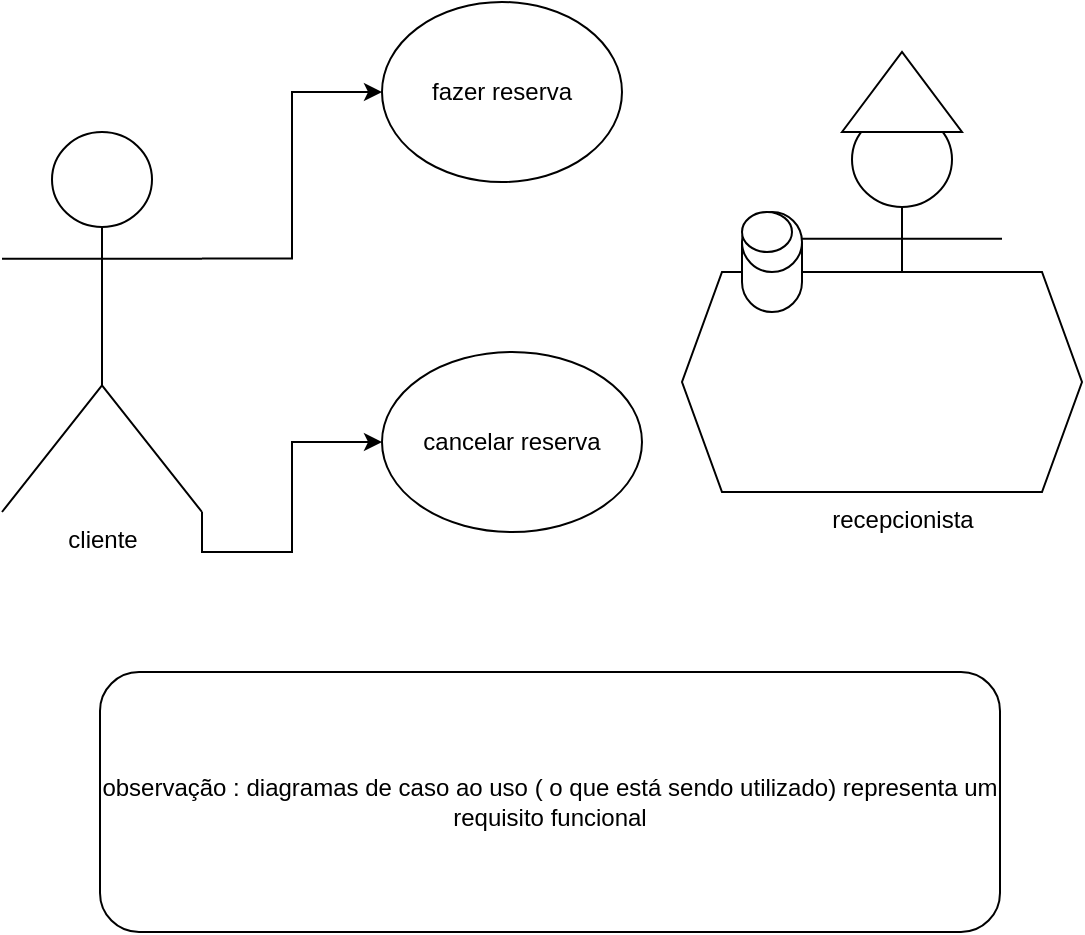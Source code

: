 <mxfile version="26.2.3" pages="15">
  <diagram name="Página-1" id="E1HN-95wdDH6UfLsAU3w">
    <mxGraphModel dx="1032" dy="530" grid="1" gridSize="10" guides="1" tooltips="1" connect="1" arrows="1" fold="1" page="1" pageScale="1" pageWidth="827" pageHeight="1169" math="0" shadow="0">
      <root>
        <mxCell id="0" />
        <mxCell id="1" parent="0" />
        <mxCell id="KZNAbbzOrLOnb-SkeCNx-12" style="edgeStyle=orthogonalEdgeStyle;rounded=0;orthogonalLoop=1;jettySize=auto;html=1;exitX=1;exitY=0.333;exitDx=0;exitDy=0;exitPerimeter=0;" parent="1" source="KZNAbbzOrLOnb-SkeCNx-1" target="KZNAbbzOrLOnb-SkeCNx-10" edge="1">
          <mxGeometry relative="1" as="geometry">
            <mxPoint x="320" y="120" as="targetPoint" />
          </mxGeometry>
        </mxCell>
        <mxCell id="KZNAbbzOrLOnb-SkeCNx-13" style="edgeStyle=orthogonalEdgeStyle;rounded=0;orthogonalLoop=1;jettySize=auto;html=1;exitX=1;exitY=1;exitDx=0;exitDy=0;exitPerimeter=0;" parent="1" source="KZNAbbzOrLOnb-SkeCNx-1" target="KZNAbbzOrLOnb-SkeCNx-11" edge="1">
          <mxGeometry relative="1" as="geometry" />
        </mxCell>
        <mxCell id="KZNAbbzOrLOnb-SkeCNx-1" value="cliente" style="shape=umlActor;verticalLabelPosition=bottom;verticalAlign=top;html=1;outlineConnect=0;" parent="1" vertex="1">
          <mxGeometry x="140" y="140" width="100" height="190" as="geometry" />
        </mxCell>
        <mxCell id="KZNAbbzOrLOnb-SkeCNx-2" value="recepcionista" style="shape=umlActor;verticalLabelPosition=bottom;verticalAlign=top;html=1;outlineConnect=0;" parent="1" vertex="1">
          <mxGeometry x="540" y="130" width="100" height="190" as="geometry" />
        </mxCell>
        <mxCell id="KZNAbbzOrLOnb-SkeCNx-3" value="" style="shape=hexagon;perimeter=hexagonPerimeter2;whiteSpace=wrap;html=1;fixedSize=1;" parent="1" vertex="1">
          <mxGeometry x="480" y="210" width="200" height="110" as="geometry" />
        </mxCell>
        <mxCell id="KZNAbbzOrLOnb-SkeCNx-4" value="" style="triangle;whiteSpace=wrap;html=1;direction=north;" parent="1" vertex="1">
          <mxGeometry x="560" y="100" width="60" height="40" as="geometry" />
        </mxCell>
        <mxCell id="KZNAbbzOrLOnb-SkeCNx-5" value="" style="shape=cylinder3;whiteSpace=wrap;html=1;boundedLbl=1;backgroundOutline=1;size=15;" parent="1" vertex="1">
          <mxGeometry x="510" y="180" width="30" height="50" as="geometry" />
        </mxCell>
        <mxCell id="KZNAbbzOrLOnb-SkeCNx-6" value="" style="ellipse;whiteSpace=wrap;html=1;" parent="1" vertex="1">
          <mxGeometry x="510" y="180" width="25" height="20" as="geometry" />
        </mxCell>
        <mxCell id="KZNAbbzOrLOnb-SkeCNx-10" value="fazer reserva" style="ellipse;whiteSpace=wrap;html=1;" parent="1" vertex="1">
          <mxGeometry x="330" y="75" width="120" height="90" as="geometry" />
        </mxCell>
        <mxCell id="KZNAbbzOrLOnb-SkeCNx-11" value="cancelar reserva" style="ellipse;whiteSpace=wrap;html=1;" parent="1" vertex="1">
          <mxGeometry x="330" y="250" width="130" height="90" as="geometry" />
        </mxCell>
        <mxCell id="KZNAbbzOrLOnb-SkeCNx-15" value="observação : diagramas de caso ao uso ( o que está sendo utilizado) representa um requisito funcional" style="rounded=1;whiteSpace=wrap;html=1;" parent="1" vertex="1">
          <mxGeometry x="189" y="410" width="450" height="130" as="geometry" />
        </mxCell>
      </root>
    </mxGraphModel>
  </diagram>
  <diagram id="bVm4wV5JOqbfKvYTUhnH" name="Página-2">
    <mxGraphModel dx="1032" dy="530" grid="1" gridSize="10" guides="1" tooltips="1" connect="1" arrows="1" fold="1" page="1" pageScale="1" pageWidth="827" pageHeight="1169" math="0" shadow="0">
      <root>
        <mxCell id="0" />
        <mxCell id="1" parent="0" />
        <mxCell id="aD3S1tOP42EshW_u576M-6" style="edgeStyle=orthogonalEdgeStyle;rounded=0;orthogonalLoop=1;jettySize=auto;html=1;exitX=1;exitY=0.333;exitDx=0;exitDy=0;exitPerimeter=0;" edge="1" parent="1" source="aD3S1tOP42EshW_u576M-1" target="aD3S1tOP42EshW_u576M-4">
          <mxGeometry relative="1" as="geometry" />
        </mxCell>
        <mxCell id="aD3S1tOP42EshW_u576M-7" style="edgeStyle=orthogonalEdgeStyle;rounded=0;orthogonalLoop=1;jettySize=auto;html=1;exitX=1;exitY=1;exitDx=0;exitDy=0;exitPerimeter=0;entryX=0;entryY=0.5;entryDx=0;entryDy=0;" edge="1" parent="1" source="aD3S1tOP42EshW_u576M-1" target="aD3S1tOP42EshW_u576M-5">
          <mxGeometry relative="1" as="geometry" />
        </mxCell>
        <mxCell id="aD3S1tOP42EshW_u576M-8" style="edgeStyle=orthogonalEdgeStyle;rounded=0;orthogonalLoop=1;jettySize=auto;html=1;exitX=0.5;exitY=0;exitDx=0;exitDy=0;exitPerimeter=0;entryX=0;entryY=0.5;entryDx=0;entryDy=0;" edge="1" parent="1" source="aD3S1tOP42EshW_u576M-1" target="aD3S1tOP42EshW_u576M-3">
          <mxGeometry relative="1" as="geometry" />
        </mxCell>
        <mxCell id="aD3S1tOP42EshW_u576M-1" value="Cliente" style="shape=umlActor;verticalLabelPosition=bottom;verticalAlign=top;html=1;outlineConnect=0;" vertex="1" parent="1">
          <mxGeometry x="20" y="80" width="90" height="140" as="geometry" />
        </mxCell>
        <mxCell id="aD3S1tOP42EshW_u576M-3" value="navegar pelo catálogo" style="ellipse;whiteSpace=wrap;html=1;fillColor=#0050ef;fontColor=#ffffff;strokeColor=#001DBC;" vertex="1" parent="1">
          <mxGeometry x="210" y="40" width="120" height="80" as="geometry" />
        </mxCell>
        <mxCell id="aD3S1tOP42EshW_u576M-4" value="colocar item no carrinho&amp;nbsp;" style="ellipse;whiteSpace=wrap;html=1;fillColor=#0050ef;fontColor=#ffffff;strokeColor=#001DBC;" vertex="1" parent="1">
          <mxGeometry x="200" y="130" width="120" height="80" as="geometry" />
        </mxCell>
        <mxCell id="aD3S1tOP42EshW_u576M-9" style="edgeStyle=orthogonalEdgeStyle;rounded=0;orthogonalLoop=1;jettySize=auto;html=1;exitX=0.5;exitY=0;exitDx=0;exitDy=0;" edge="1" parent="1" source="aD3S1tOP42EshW_u576M-5" target="aD3S1tOP42EshW_u576M-10">
          <mxGeometry relative="1" as="geometry">
            <mxPoint x="220" y="360" as="targetPoint" />
          </mxGeometry>
        </mxCell>
        <mxCell id="aD3S1tOP42EshW_u576M-18" style="edgeStyle=orthogonalEdgeStyle;rounded=0;orthogonalLoop=1;jettySize=auto;html=1;exitX=0.5;exitY=1;exitDx=0;exitDy=0;entryX=0;entryY=0.5;entryDx=0;entryDy=0;" edge="1" parent="1" source="aD3S1tOP42EshW_u576M-5" target="aD3S1tOP42EshW_u576M-19">
          <mxGeometry relative="1" as="geometry">
            <mxPoint x="600" y="440" as="targetPoint" />
          </mxGeometry>
        </mxCell>
        <mxCell id="aD3S1tOP42EshW_u576M-5" value="finalizar compra&lt;span style=&quot;color: rgba(0, 0, 0, 0); font-family: monospace; font-size: 0px; text-align: start; text-wrap-mode: nowrap;&quot;&gt;%3CmxGraphModel%3E%3Croot%3E%3CmxCell%20id%3D%220%22%2F%3E%3CmxCell%20id%3D%221%22%20parent%3D%220%22%2F%3E%3CmxCell%20id%3D%222%22%20value%3D%22%26lt%3Bspan%20style%3D%26quot%3Bcolor%3A%20rgba(0%2C%200%2C%200%2C%200)%3B%20font-family%3A%20monospace%3B%20font-size%3A%200px%3B%20text-align%3A%20start%3B%20text-wrap-mode%3A%20nowrap%3B%26quot%3B%26gt%3B%253CmxGraphModel%253E%253Croot%253E%253CmxCell%2520id%253D%25220%2522%252F%253E%253CmxCell%2520id%253D%25221%2522%2520parent%253D%25220%2522%252F%253E%253CmxCell%2520id%253D%25222%2522%2520value%253D%2522%2522%2520style%253D%2522ellipse%253BwhiteSpace%253Dwrap%253Bhtml%253D1%253B%2522%2520vertex%253D%25221%2522%2520parent%253D%25221%2522%253E%253CmxGeometry%2520x%253D%2522360%2522%2520y%253D%2522130%2522%2520width%253D%2522120%2522%2520height%253D%252280%2522%2520as%253D%2522geometry%2522%252F%253E%253C%252FmxCell%253E%253C%252Froot%253E%253C%252FmxGraphModel%253E%26lt%3B%2Fspan%26gt%3B%22%20style%3D%22ellipse%3BwhiteSpace%3Dwrap%3Bhtml%3D1%3B%22%20vertex%3D%221%22%20parent%3D%221%22%3E%3CmxGeometry%20x%3D%22370%22%20y%3D%22140%22%20width%3D%22120%22%20height%3D%2280%22%20as%3D%22geometry%22%2F%3E%3C%2FmxCell%3E%3C%2Froot%3E%3C%2FmxGraphModel%3E&lt;/span&gt;" style="ellipse;whiteSpace=wrap;html=1;fillColor=#e3c800;fontColor=#000000;strokeColor=#B09500;" vertex="1" parent="1">
          <mxGeometry x="160" y="420" width="120" height="80" as="geometry" />
        </mxCell>
        <mxCell id="aD3S1tOP42EshW_u576M-10" value="informar endereço" style="ellipse;whiteSpace=wrap;html=1;fillColor=#e3c800;fontColor=#000000;strokeColor=#B09500;" vertex="1" parent="1">
          <mxGeometry x="160" y="280" width="120" height="80" as="geometry" />
        </mxCell>
        <mxCell id="aD3S1tOP42EshW_u576M-13" style="edgeStyle=orthogonalEdgeStyle;rounded=0;orthogonalLoop=1;jettySize=auto;html=1;exitX=0;exitY=0.5;exitDx=0;exitDy=0;entryX=1;entryY=0.5;entryDx=0;entryDy=0;" edge="1" parent="1" source="aD3S1tOP42EshW_u576M-11" target="aD3S1tOP42EshW_u576M-5">
          <mxGeometry relative="1" as="geometry" />
        </mxCell>
        <mxCell id="aD3S1tOP42EshW_u576M-11" value="preencher dados do cartão de crédito" style="ellipse;whiteSpace=wrap;html=1;fillColor=#e3c800;fontColor=#000000;strokeColor=#B09500;" vertex="1" parent="1">
          <mxGeometry x="330" y="270" width="120" height="80" as="geometry" />
        </mxCell>
        <mxCell id="aD3S1tOP42EshW_u576M-15" value="Enviar email" style="ellipse;whiteSpace=wrap;html=1;fillColor=#e51400;fontColor=#ffffff;strokeColor=#B20000;" vertex="1" parent="1">
          <mxGeometry x="350" y="90" width="120" height="80" as="geometry" />
        </mxCell>
        <mxCell id="aD3S1tOP42EshW_u576M-17" value="" style="edgeStyle=orthogonalEdgeStyle;rounded=0;orthogonalLoop=1;jettySize=auto;html=1;exitX=0;exitY=0.5;exitDx=0;exitDy=0;" edge="1" parent="1" source="aD3S1tOP42EshW_u576M-16" target="aD3S1tOP42EshW_u576M-11">
          <mxGeometry relative="1" as="geometry" />
        </mxCell>
        <mxCell id="aD3S1tOP42EshW_u576M-16" value="verificar dados do cartão de crédito" style="ellipse;whiteSpace=wrap;html=1;fillColor=#fa6800;fontColor=#000000;strokeColor=#C73500;" vertex="1" parent="1">
          <mxGeometry x="570" y="250" width="130" height="80" as="geometry" />
        </mxCell>
        <mxCell id="aD3S1tOP42EshW_u576M-19" value="faturar compra" style="ellipse;whiteSpace=wrap;html=1;fillColor=#fa6800;fontColor=#000000;strokeColor=#C73500;" vertex="1" parent="1">
          <mxGeometry x="590" y="400" width="130" height="80" as="geometry" />
        </mxCell>
        <mxCell id="aD3S1tOP42EshW_u576M-25" style="edgeStyle=orthogonalEdgeStyle;rounded=0;orthogonalLoop=1;jettySize=auto;html=1;exitX=0;exitY=0.333;exitDx=0;exitDy=0;exitPerimeter=0;entryX=1;entryY=0.5;entryDx=0;entryDy=0;" edge="1" parent="1" source="aD3S1tOP42EshW_u576M-21" target="aD3S1tOP42EshW_u576M-15">
          <mxGeometry relative="1" as="geometry" />
        </mxCell>
        <mxCell id="aD3S1tOP42EshW_u576M-26" value="" style="edgeStyle=orthogonalEdgeStyle;rounded=0;orthogonalLoop=1;jettySize=auto;html=1;" edge="1" parent="1" source="aD3S1tOP42EshW_u576M-21" target="aD3S1tOP42EshW_u576M-16">
          <mxGeometry relative="1" as="geometry" />
        </mxCell>
        <mxCell id="aD3S1tOP42EshW_u576M-21" value="sistema" style="shape=umlActor;verticalLabelPosition=bottom;verticalAlign=top;html=1;outlineConnect=0;" vertex="1" parent="1">
          <mxGeometry x="500" y="70" width="90" height="140" as="geometry" />
        </mxCell>
        <mxCell id="aD3S1tOP42EshW_u576M-22" style="edgeStyle=orthogonalEdgeStyle;rounded=0;orthogonalLoop=1;jettySize=auto;html=1;exitX=0.5;exitY=0;exitDx=0;exitDy=0;entryX=0;entryY=1;entryDx=0;entryDy=0;entryPerimeter=0;" edge="1" parent="1" source="aD3S1tOP42EshW_u576M-16" target="aD3S1tOP42EshW_u576M-21">
          <mxGeometry relative="1" as="geometry" />
        </mxCell>
        <mxCell id="aD3S1tOP42EshW_u576M-23" style="edgeStyle=orthogonalEdgeStyle;rounded=0;orthogonalLoop=1;jettySize=auto;html=1;exitX=1;exitY=0.5;exitDx=0;exitDy=0;entryX=1;entryY=1;entryDx=0;entryDy=0;entryPerimeter=0;" edge="1" parent="1" source="aD3S1tOP42EshW_u576M-19" target="aD3S1tOP42EshW_u576M-21">
          <mxGeometry relative="1" as="geometry">
            <Array as="points">
              <mxPoint x="740" y="440" />
              <mxPoint x="740" y="210" />
            </Array>
          </mxGeometry>
        </mxCell>
        <mxCell id="a7bnZvBlZTokewP7c96D-1" value="Comprar produto" style="edgeStyle=none;orthogonalLoop=1;jettySize=auto;html=1;rounded=0;" edge="1" parent="1">
          <mxGeometry width="80" relative="1" as="geometry">
            <mxPoint x="380" y="590" as="sourcePoint" />
            <mxPoint x="460" y="590" as="targetPoint" />
            <Array as="points" />
          </mxGeometry>
        </mxCell>
      </root>
    </mxGraphModel>
  </diagram>
  <diagram id="4U36DtS1Bmo4pdIWp__p" name="Página-3">
    <mxGraphModel dx="1859" dy="2868" grid="1" gridSize="10" guides="1" tooltips="1" connect="1" arrows="1" fold="1" page="1" pageScale="1" pageWidth="827" pageHeight="1169" math="0" shadow="0">
      <root>
        <mxCell id="0" />
        <mxCell id="1" parent="0" />
        <mxCell id="1AF4PMz-zZm__ZCTEytI-11" value="sistema de reservas de hotel&amp;nbsp;" style="shape=note;whiteSpace=wrap;html=1;backgroundOutline=1;fontColor=#000000;darkOpacity=0.05;fillColor=#FFF9B2;strokeColor=none;fillStyle=solid;direction=west;gradientDirection=north;gradientColor=#FFF2A1;shadow=1;size=20;pointerEvents=1;" parent="1" vertex="1">
          <mxGeometry x="-255" y="-920" width="210" height="160" as="geometry" />
        </mxCell>
        <mxCell id="1AF4PMz-zZm__ZCTEytI-13" style="edgeStyle=orthogonalEdgeStyle;rounded=0;orthogonalLoop=1;jettySize=auto;html=1;exitX=1;exitY=0.333;exitDx=0;exitDy=0;exitPerimeter=0;entryX=0;entryY=0.5;entryDx=0;entryDy=0;" parent="1" source="1AF4PMz-zZm__ZCTEytI-12" target="1AF4PMz-zZm__ZCTEytI-14" edge="1">
          <mxGeometry relative="1" as="geometry">
            <mxPoint x="370" y="-920" as="targetPoint" />
          </mxGeometry>
        </mxCell>
        <mxCell id="1AF4PMz-zZm__ZCTEytI-12" value="Funcionário de&amp;nbsp;&lt;div&gt;marketing&lt;/div&gt;" style="shape=umlActor;verticalLabelPosition=bottom;verticalAlign=top;html=1;outlineConnect=0;" parent="1" vertex="1">
          <mxGeometry y="-970" width="80" height="150" as="geometry" />
        </mxCell>
        <mxCell id="1AF4PMz-zZm__ZCTEytI-15" style="edgeStyle=orthogonalEdgeStyle;rounded=0;orthogonalLoop=1;jettySize=auto;html=1;exitX=1;exitY=0.5;exitDx=0;exitDy=0;entryX=0;entryY=0.333;entryDx=0;entryDy=0;entryPerimeter=0;" parent="1" source="1AF4PMz-zZm__ZCTEytI-14" target="1AF4PMz-zZm__ZCTEytI-18" edge="1">
          <mxGeometry relative="1" as="geometry">
            <mxPoint x="510" y="-960" as="targetPoint" />
          </mxGeometry>
        </mxCell>
        <mxCell id="1AF4PMz-zZm__ZCTEytI-14" value="gerenciar o marketing do hotel" style="ellipse;whiteSpace=wrap;html=1;" parent="1" vertex="1">
          <mxGeometry x="180" y="-980" width="120" height="80" as="geometry" />
        </mxCell>
        <mxCell id="1AF4PMz-zZm__ZCTEytI-16" value="&lt;span style=&quot;color: rgba(0, 0, 0, 0); font-family: monospace; font-size: 0px; text-align: start; text-wrap-mode: nowrap;&quot;&gt;%3CmxGraphModel%3E%3Croot%3E%3CmxCell%20id%3D%220%22%2F%3E%3CmxCell%20id%3D%221%22%20parent%3D%220%22%2F%3E%3CmxCell%20id%3D%222%22%20value%3D%22%22%20style%3D%22ellipse%3BwhiteSpace%3Dwrap%3Bhtml%3D1%3Bcontainer%3D1%3B%22%20vertex%3D%221%22%20parent%3D%221%22%3E%3CmxGeometry%20x%3D%22110%22%20y%3D%22-1130%22%20width%3D%22120%22%20height%3D%2280%22%20as%3D%22geometry%22%2F%3E%3C%2FmxCell%3E%3C%2Froot%3E%3C%2FmxGraphModel%3E&lt;/span&gt;&lt;span style=&quot;color: rgba(0, 0, 0, 0); font-family: monospace; font-size: 0px; text-align: start; text-wrap-mode: nowrap;&quot;&gt;%3CmxGraphModel%3E%3Croot%3E%3CmxCell%20id%3D%220%22%2F%3E%3CmxCell%20id%3D%221%22%20parent%3D%220%22%2F%3E%3CmxCell%20id%3D%222%22%20value%3D%22%22%20style%3D%22ellipse%3BwhiteSpace%3Dwrap%3Bhtml%3D1%3Bcontainer%3D1%3B%22%20vertex%3D%221%22%20parent%3D%221%22%3E%3CmxGeometry%20x%3D%22110%22%20y%3D%22-1130%22%20width%3D%22120%22%20height%3D%2280%22%20as%3D%22geometry%22%2F%3E%3C%2FmxCell%3E%3C%2Froot%3E%3C%2FmxGraphModel%3E&lt;/span&gt;&lt;span style=&quot;color: rgba(0, 0, 0, 0); font-family: monospace; font-size: 0px; text-align: start; text-wrap-mode: nowrap;&quot;&gt;%3CmxGraphModel%3E%3Croot%3E%3CmxCell%20id%3D%220%22%2F%3E%3CmxCell%20id%3D%221%22%20parent%3D%220%22%2F%3E%3CmxCell%20id%3D%222%22%20value%3D%22%22%20style%3D%22ellipse%3BwhiteSpace%3Dwrap%3Bhtml%3D1%3Bcontainer%3D1%3B%22%20vertex%3D%221%22%20parent%3D%221%22%3E%3CmxGeometry%20x%3D%22110%22%20y%3D%22-1130%22%20width%3D%22120%22%20height%3D%2280%22%20as%3D%22geometry%22%2F%3E%3C%2FmxCell%3E%3C%2Froot%3E%3C%2FmxGraphModel%3Ec&lt;/span&gt;&lt;span style=&quot;color: rgba(0, 0, 0, 0); font-family: monospace; font-size: 0px; text-align: start; text-wrap-mode: nowrap;&quot;&gt;%3CmxGraphModel%3E%3Croot%3E%3CmxCell%20id%3D%220%22%2F%3E%3CmxCell%20id%3D%221%22%20parent%3D%220%22%2F%3E%3CmxCell%20id%3D%222%22%20value%3D%22%22%20style%3D%22ellipse%3BwhiteSpace%3Dwrap%3Bhtml%3D1%3Bcontainer%3D1%3B%22%20vertex%3D%221%22%20parent%3D%221%22%3E%3CmxGeometry%20x%3D%22110%22%20y%3D%22-1130%22%20width%3D%22120%22%20height%3D%2280%22%20as%3D%22geometry%22%2F%3E%3C%2FmxCell%3E%3C%2Froot%3E%3C%2FmxGraphModel%3E&lt;/span&gt;&lt;span style=&quot;color: rgba(0, 0, 0, 0); font-family: monospace; font-size: 0px; text-align: start; text-wrap-mode: nowrap;&quot;&gt;%3CmxGraphModel%3E%3Croot%3E%3CmxCell%20id%3D%220%22%2F%3E%3CmxCell%20id%3D%221%22%20parent%3D%220%22%2F%3E%3CmxCell%20id%3D%222%22%20value%3D%22%22%20style%3D%22ellipse%3BwhiteSpace%3Dwrap%3Bhtml%3D1%3Bcontainer%3D1%3B%22%20vertex%3D%221%22%20parent%3D%221%22%3E%3CmxGeometry%20x%3D%22110%22%20y%3D%22-1130%22%20width%3D%22120%22%20height%3D%2280%22%20as%3D%22geometry%22%2F%3E%3C%2FmxCell%3E%3C%2Froot%3E%3C%2FmxGraphModel%3E&lt;/span&gt;&lt;span style=&quot;color: rgba(0, 0, 0, 0); font-family: monospace; font-size: 0px; text-align: start; text-wrap-mode: nowrap;&quot;&gt;%3CmxGraphModel%3E%3Croot%3E%3CmxCell%20id%3D%220%22%2F%3E%3CmxCell%20id%3D%221%22%20parent%3D%220%22%2F%3E%3CmxCell%20id%3D%222%22%20value%3D%22%22%20style%3D%22ellipse%3BwhiteSpace%3Dwrap%3Bhtml%3D1%3Bcontainer%3D1%3B%22%20vertex%3D%221%22%20parent%3D%221%22%3E%3CmxGeometry%20x%3D%22110%22%20y%3D%22-1130%22%20width%3D%22120%22%20height%3D%2280%22%20as%3D%22geometry%22%2F%3E%3C%2FmxCell%3E%3C%2Froot%3E%3C%2FmxGraphModel%3E&lt;/span&gt;" style="ellipse;whiteSpace=wrap;html=1;container=1;" parent="1" vertex="1">
          <mxGeometry x="120" y="-1120" width="120" height="80" as="geometry" />
        </mxCell>
        <mxCell id="1AF4PMz-zZm__ZCTEytI-17" value="v" style="shape=umlActor;verticalLabelPosition=bottom;verticalAlign=top;html=1;outlineConnect=0;" parent="1" vertex="1">
          <mxGeometry x="30" y="-1180" width="80" height="150" as="geometry" />
        </mxCell>
        <mxCell id="1AF4PMz-zZm__ZCTEytI-19" style="edgeStyle=orthogonalEdgeStyle;rounded=0;orthogonalLoop=1;jettySize=auto;html=1;exitX=1;exitY=0.333;exitDx=0;exitDy=0;exitPerimeter=0;entryX=0.5;entryY=0;entryDx=0;entryDy=0;" parent="1" source="1AF4PMz-zZm__ZCTEytI-18" target="1AF4PMz-zZm__ZCTEytI-21" edge="1">
          <mxGeometry relative="1" as="geometry">
            <mxPoint x="680" y="-710" as="targetPoint" />
          </mxGeometry>
        </mxCell>
        <mxCell id="1AF4PMz-zZm__ZCTEytI-18" value="cliente" style="shape=umlActor;verticalLabelPosition=bottom;verticalAlign=top;html=1;outlineConnect=0;" parent="1" vertex="1">
          <mxGeometry x="510" y="-1010" width="80" height="150" as="geometry" />
        </mxCell>
        <mxCell id="9RkvXlabg6TjbgNfINeG-4" style="edgeStyle=orthogonalEdgeStyle;rounded=0;orthogonalLoop=1;jettySize=auto;html=1;exitX=0;exitY=0.333;exitDx=0;exitDy=0;exitPerimeter=0;entryX=0.45;entryY=0.969;entryDx=0;entryDy=0;entryPerimeter=0;" edge="1" parent="1" source="1AF4PMz-zZm__ZCTEytI-20" target="9RkvXlabg6TjbgNfINeG-5">
          <mxGeometry relative="1" as="geometry">
            <mxPoint x="360" y="-770" as="targetPoint" />
            <Array as="points">
              <mxPoint x="354" y="-681" />
            </Array>
          </mxGeometry>
        </mxCell>
        <mxCell id="9RkvXlabg6TjbgNfINeG-6" style="edgeStyle=orthogonalEdgeStyle;rounded=0;orthogonalLoop=1;jettySize=auto;html=1;exitX=0;exitY=0.333;exitDx=0;exitDy=0;exitPerimeter=0;entryX=1;entryY=0.5;entryDx=0;entryDy=0;" edge="1" parent="1" source="1AF4PMz-zZm__ZCTEytI-20" target="9RkvXlabg6TjbgNfINeG-7">
          <mxGeometry relative="1" as="geometry">
            <mxPoint x="170" y="-681" as="targetPoint" />
          </mxGeometry>
        </mxCell>
        <mxCell id="1AF4PMz-zZm__ZCTEytI-20" value="recepcionista&amp;nbsp;" style="shape=umlActor;verticalLabelPosition=bottom;verticalAlign=top;html=1;outlineConnect=0;" parent="1" vertex="1">
          <mxGeometry x="380" y="-731" width="80" height="150" as="geometry" />
        </mxCell>
        <mxCell id="9RkvXlabg6TjbgNfINeG-1" style="edgeStyle=orthogonalEdgeStyle;rounded=0;orthogonalLoop=1;jettySize=auto;html=1;entryX=1;entryY=0.333;entryDx=0;entryDy=0;entryPerimeter=0;" edge="1" parent="1" source="1AF4PMz-zZm__ZCTEytI-21" target="1AF4PMz-zZm__ZCTEytI-20">
          <mxGeometry relative="1" as="geometry">
            <mxPoint x="490" y="-680" as="targetPoint" />
          </mxGeometry>
        </mxCell>
        <mxCell id="9RkvXlabg6TjbgNfINeG-2" style="edgeStyle=orthogonalEdgeStyle;rounded=0;orthogonalLoop=1;jettySize=auto;html=1;exitX=0.5;exitY=1;exitDx=0;exitDy=0;entryX=0.5;entryY=0;entryDx=0;entryDy=0;" edge="1" parent="1" source="1AF4PMz-zZm__ZCTEytI-21" target="9RkvXlabg6TjbgNfINeG-3">
          <mxGeometry relative="1" as="geometry">
            <mxPoint x="680" y="-570" as="targetPoint" />
          </mxGeometry>
        </mxCell>
        <mxCell id="9RkvXlabg6TjbgNfINeG-10" style="edgeStyle=orthogonalEdgeStyle;rounded=0;orthogonalLoop=1;jettySize=auto;html=1;exitX=1;exitY=0.5;exitDx=0;exitDy=0;" edge="1" parent="1" source="1AF4PMz-zZm__ZCTEytI-21">
          <mxGeometry relative="1" as="geometry">
            <mxPoint x="760" y="-630" as="targetPoint" />
            <Array as="points">
              <mxPoint x="761" y="-680" />
            </Array>
          </mxGeometry>
        </mxCell>
        <mxCell id="1AF4PMz-zZm__ZCTEytI-21" value="disponibilidade de quartos&amp;nbsp;" style="ellipse;whiteSpace=wrap;html=1;" parent="1" vertex="1">
          <mxGeometry x="620" y="-720" width="120" height="80" as="geometry" />
        </mxCell>
        <mxCell id="9RkvXlabg6TjbgNfINeG-3" value="desistir" style="ellipse;whiteSpace=wrap;html=1;" vertex="1" parent="1">
          <mxGeometry x="620" y="-570" width="120" height="80" as="geometry" />
        </mxCell>
        <mxCell id="9RkvXlabg6TjbgNfINeG-5" value="não disponível" style="ellipse;whiteSpace=wrap;html=1;" vertex="1" parent="1">
          <mxGeometry x="300" y="-850" width="120" height="80" as="geometry" />
        </mxCell>
        <mxCell id="9RkvXlabg6TjbgNfINeG-8" style="edgeStyle=orthogonalEdgeStyle;rounded=0;orthogonalLoop=1;jettySize=auto;html=1;entryX=0.5;entryY=0;entryDx=0;entryDy=0;entryPerimeter=0;" edge="1" parent="1" source="9RkvXlabg6TjbgNfINeG-7" target="9RkvXlabg6TjbgNfINeG-9">
          <mxGeometry relative="1" as="geometry">
            <mxPoint x="-130" y="-680" as="targetPoint" />
          </mxGeometry>
        </mxCell>
        <mxCell id="9RkvXlabg6TjbgNfINeG-7" value="disponível" style="ellipse;whiteSpace=wrap;html=1;" vertex="1" parent="1">
          <mxGeometry x="50" y="-720" width="120" height="80" as="geometry" />
        </mxCell>
        <mxCell id="9RkvXlabg6TjbgNfINeG-15" style="edgeStyle=orthogonalEdgeStyle;rounded=0;orthogonalLoop=1;jettySize=auto;html=1;exitX=1;exitY=0.333;exitDx=0;exitDy=0;exitPerimeter=0;entryX=0;entryY=0.5;entryDx=0;entryDy=0;" edge="1" parent="1" source="9RkvXlabg6TjbgNfINeG-9" target="9RkvXlabg6TjbgNfINeG-16">
          <mxGeometry relative="1" as="geometry">
            <mxPoint x="30" y="-510" as="targetPoint" />
          </mxGeometry>
        </mxCell>
        <mxCell id="9RkvXlabg6TjbgNfINeG-9" value="funcionário da limpeza&amp;nbsp;&amp;nbsp;" style="shape=umlActor;verticalLabelPosition=bottom;verticalAlign=top;html=1;outlineConnect=0;" vertex="1" parent="1">
          <mxGeometry x="-190" y="-650" width="80" height="150" as="geometry" />
        </mxCell>
        <mxCell id="9RkvXlabg6TjbgNfINeG-11" value="" style="ellipse;whiteSpace=wrap;html=1;container=1;" vertex="1" parent="1">
          <mxGeometry x="120" y="-1120" width="120" height="80" as="geometry" />
        </mxCell>
        <mxCell id="9RkvXlabg6TjbgNfINeG-12" value="confirmação" style="ellipse;whiteSpace=wrap;html=1;container=1;" vertex="1" parent="1">
          <mxGeometry x="490" y="-720" width="120" height="80" as="geometry" />
        </mxCell>
        <mxCell id="9RkvXlabg6TjbgNfINeG-13" style="edgeStyle=orthogonalEdgeStyle;rounded=0;orthogonalLoop=1;jettySize=auto;html=1;" edge="1" parent="1" source="9RkvXlabg6TjbgNfINeG-12">
          <mxGeometry relative="1" as="geometry">
            <mxPoint x="460" y="-680" as="targetPoint" />
          </mxGeometry>
        </mxCell>
        <mxCell id="9RkvXlabg6TjbgNfINeG-16" value="gerenciar o quarto e a limpeza" style="ellipse;whiteSpace=wrap;html=1;container=1;" vertex="1" parent="1">
          <mxGeometry x="50" y="-550" width="120" height="80" as="geometry" />
        </mxCell>
      </root>
    </mxGraphModel>
  </diagram>
  <diagram id="aAAxCDUfOXyn2Ty9hk6b" name="Página-4">
    <mxGraphModel dx="1032" dy="1699" grid="1" gridSize="10" guides="1" tooltips="1" connect="1" arrows="1" fold="1" page="1" pageScale="1" pageWidth="827" pageHeight="1169" math="0" shadow="0">
      <root>
        <mxCell id="0" />
        <mxCell id="1" parent="0" />
        <mxCell id="cuTJpUZwnf6Fj5Hf7oB--1" value="" style="ellipse;whiteSpace=wrap;html=1;container=1;" vertex="1" parent="1">
          <mxGeometry x="280" y="-1150" width="120" height="80" as="geometry" />
        </mxCell>
        <mxCell id="cuTJpUZwnf6Fj5Hf7oB--2" value="Usuário" style="shape=umlActor;verticalLabelPosition=bottom;verticalAlign=top;html=1;outlineConnect=0;" vertex="1" parent="1">
          <mxGeometry x="80" y="-970" width="80" height="160" as="geometry" />
        </mxCell>
        <mxCell id="Org1ET9JWr8FT5NsINEZ-1" value="EDU PATH : Funcionamento em geral&amp;nbsp;" style="shape=note;whiteSpace=wrap;html=1;backgroundOutline=1;fontColor=#000000;darkOpacity=0.05;fillColor=#FFF9B2;strokeColor=none;fillStyle=solid;direction=west;gradientDirection=north;gradientColor=#FFF2A1;shadow=1;size=20;pointerEvents=1;" vertex="1" parent="1">
          <mxGeometry x="414" y="-1160" width="140" height="160" as="geometry" />
        </mxCell>
      </root>
    </mxGraphModel>
  </diagram>
  <diagram id="vbX61oxMYHXA8ReY8mgt" name="Página-5">
    <mxGraphModel dx="1462" dy="1787" grid="1" gridSize="10" guides="1" tooltips="1" connect="1" arrows="1" fold="1" page="1" pageScale="1" pageWidth="827" pageHeight="1169" math="0" shadow="0">
      <root>
        <mxCell id="0" />
        <mxCell id="1" parent="0" />
        <mxCell id="z2krTz6_FBuFqilFSLkN-2" value="SISTEMA DE GERENCIAMENTO DE TAREFA&amp;nbsp;" style="shape=process;whiteSpace=wrap;html=1;backgroundOutline=1;" parent="1" vertex="1">
          <mxGeometry x="330" y="-1160" width="140" height="60" as="geometry" />
        </mxCell>
        <mxCell id="T0We0NtcrN8elPUPlh7a-5" style="edgeStyle=orthogonalEdgeStyle;rounded=0;orthogonalLoop=1;jettySize=auto;html=1;exitX=0;exitY=1;exitDx=0;exitDy=0;entryX=0;entryY=0.5;entryDx=0;entryDy=0;" parent="1" source="T0We0NtcrN8elPUPlh7a-1" target="T0We0NtcrN8elPUPlh7a-8" edge="1">
          <mxGeometry relative="1" as="geometry">
            <mxPoint x="160" y="-1040" as="targetPoint" />
          </mxGeometry>
        </mxCell>
        <mxCell id="Vi69-NObOVmHMHU-er4i-3" style="edgeStyle=orthogonalEdgeStyle;rounded=0;orthogonalLoop=1;jettySize=auto;html=1;exitX=0;exitY=1;exitDx=0;exitDy=0;entryX=0;entryY=0.4;entryDx=0;entryDy=0;entryPerimeter=0;" parent="1" source="T0We0NtcrN8elPUPlh7a-1" target="Vi69-NObOVmHMHU-er4i-4" edge="1">
          <mxGeometry relative="1" as="geometry">
            <mxPoint x="140" y="-920" as="targetPoint" />
            <Array as="points">
              <mxPoint x="40" y="-990" />
              <mxPoint x="41" y="-990" />
              <mxPoint x="41" y="-920" />
            </Array>
          </mxGeometry>
        </mxCell>
        <mxCell id="Vi69-NObOVmHMHU-er4i-7" style="edgeStyle=orthogonalEdgeStyle;rounded=0;orthogonalLoop=1;jettySize=auto;html=1;exitX=0;exitY=1;exitDx=0;exitDy=0;entryX=0;entryY=0.5;entryDx=0;entryDy=0;" parent="1" source="T0We0NtcrN8elPUPlh7a-1" target="Vi69-NObOVmHMHU-er4i-8" edge="1">
          <mxGeometry relative="1" as="geometry">
            <mxPoint x="140" y="-880" as="targetPoint" />
            <Array as="points">
              <mxPoint x="40" y="-975" />
              <mxPoint x="41" y="-975" />
              <mxPoint x="41" y="-875" />
            </Array>
          </mxGeometry>
        </mxCell>
        <mxCell id="T0We0NtcrN8elPUPlh7a-1" value="REQUISITO FUNCIONAL:" style="rounded=0;whiteSpace=wrap;html=1;" parent="1" vertex="1">
          <mxGeometry x="40" y="-1120" width="120" height="60" as="geometry" />
        </mxCell>
        <mxCell id="T0We0NtcrN8elPUPlh7a-2" value="DIAGRAMA DE CASO DE USO" style="rounded=0;whiteSpace=wrap;html=1;" parent="1" vertex="1">
          <mxGeometry x="600" y="-1120" width="120" height="60" as="geometry" />
        </mxCell>
        <mxCell id="56CH16F60Ym-S4GyTvya-17" style="edgeStyle=orthogonalEdgeStyle;rounded=0;orthogonalLoop=1;jettySize=auto;html=1;exitX=0;exitY=0.75;exitDx=0;exitDy=0;entryX=0;entryY=0.5;entryDx=0;entryDy=0;" parent="1" source="T0We0NtcrN8elPUPlh7a-4" target="56CH16F60Ym-S4GyTvya-15" edge="1">
          <mxGeometry relative="1" as="geometry">
            <mxPoint x="20" y="-430" as="targetPoint" />
          </mxGeometry>
        </mxCell>
        <mxCell id="T0We0NtcrN8elPUPlh7a-4" value="DIAGRAMAS DE CLASSE" style="rounded=0;whiteSpace=wrap;html=1;" parent="1" vertex="1">
          <mxGeometry x="40" y="-740" width="120" height="60" as="geometry" />
        </mxCell>
        <mxCell id="T0We0NtcrN8elPUPlh7a-8" value="RF1: CRIAR CONTA DO USUÀRIO" style="text;html=1;align=center;verticalAlign=middle;whiteSpace=wrap;rounded=0;fillColor=#73FF45;" parent="1" vertex="1">
          <mxGeometry x="190" y="-1050" width="130" height="30" as="geometry" />
        </mxCell>
        <mxCell id="T0We0NtcrN8elPUPlh7a-12" style="edgeStyle=orthogonalEdgeStyle;rounded=0;orthogonalLoop=1;jettySize=auto;html=1;exitX=1;exitY=0.333;exitDx=0;exitDy=0;exitPerimeter=0;entryX=0.5;entryY=1;entryDx=0;entryDy=0;" parent="1" source="T0We0NtcrN8elPUPlh7a-10" target="T0We0NtcrN8elPUPlh7a-11" edge="1">
          <mxGeometry relative="1" as="geometry">
            <Array as="points">
              <mxPoint x="630" y="-947" />
            </Array>
          </mxGeometry>
        </mxCell>
        <mxCell id="Vi69-NObOVmHMHU-er4i-1" style="edgeStyle=orthogonalEdgeStyle;rounded=0;orthogonalLoop=1;jettySize=auto;html=1;exitX=1;exitY=0.333;exitDx=0;exitDy=0;exitPerimeter=0;entryX=0.607;entryY=0.067;entryDx=0;entryDy=0;entryPerimeter=0;" parent="1" source="T0We0NtcrN8elPUPlh7a-10" target="Vi69-NObOVmHMHU-er4i-2" edge="1">
          <mxGeometry relative="1" as="geometry">
            <mxPoint x="720" y="-947" as="targetPoint" />
            <Array as="points">
              <mxPoint x="680" y="-947" />
              <mxPoint x="680" y="-916" />
            </Array>
          </mxGeometry>
        </mxCell>
        <mxCell id="Bi-9-6r2w6pc7KKXzgYD-1" style="edgeStyle=orthogonalEdgeStyle;rounded=0;orthogonalLoop=1;jettySize=auto;html=1;exitX=1;exitY=0.333;exitDx=0;exitDy=0;exitPerimeter=0;entryX=0.5;entryY=1;entryDx=0;entryDy=0;" parent="1" source="T0We0NtcrN8elPUPlh7a-10" target="Bi-9-6r2w6pc7KKXzgYD-2" edge="1">
          <mxGeometry relative="1" as="geometry">
            <mxPoint x="760" y="-947" as="targetPoint" />
          </mxGeometry>
        </mxCell>
        <mxCell id="Bi-9-6r2w6pc7KKXzgYD-4" style="edgeStyle=orthogonalEdgeStyle;rounded=0;orthogonalLoop=1;jettySize=auto;html=1;exitX=1;exitY=0.333;exitDx=0;exitDy=0;exitPerimeter=0;entryX=0.5;entryY=0;entryDx=0;entryDy=0;" parent="1" source="T0We0NtcrN8elPUPlh7a-10" target="Bi-9-6r2w6pc7KKXzgYD-5" edge="1">
          <mxGeometry relative="1" as="geometry">
            <mxPoint x="830" y="-947" as="targetPoint" />
          </mxGeometry>
        </mxCell>
        <mxCell id="T0We0NtcrN8elPUPlh7a-10" value="USUÀRIO" style="shape=umlActor;verticalLabelPosition=bottom;verticalAlign=top;html=1;outlineConnect=0;" parent="1" vertex="1">
          <mxGeometry x="500" y="-980" width="50" height="100" as="geometry" />
        </mxCell>
        <mxCell id="T0We0NtcrN8elPUPlh7a-11" value="criar conta" style="ellipse;whiteSpace=wrap;html=1;" parent="1" vertex="1">
          <mxGeometry x="590" y="-1030" width="80" height="60" as="geometry" />
        </mxCell>
        <mxCell id="T0We0NtcrN8elPUPlh7a-13" style="edgeStyle=orthogonalEdgeStyle;rounded=0;orthogonalLoop=1;jettySize=auto;html=1;exitX=0.5;exitY=1;exitDx=0;exitDy=0;" parent="1" source="T0We0NtcrN8elPUPlh7a-4" target="T0We0NtcrN8elPUPlh7a-4" edge="1">
          <mxGeometry relative="1" as="geometry" />
        </mxCell>
        <mxCell id="T0We0NtcrN8elPUPlh7a-14" value="Conta usuário&amp;nbsp;" style="swimlane;fontStyle=0;childLayout=stackLayout;horizontal=1;startSize=30;horizontalStack=0;resizeParent=1;resizeParentMax=0;resizeLast=0;collapsible=1;marginBottom=0;whiteSpace=wrap;html=1;" parent="1" vertex="1">
          <mxGeometry x="80" y="-650" width="140" height="120" as="geometry" />
        </mxCell>
        <mxCell id="T0We0NtcrN8elPUPlh7a-15" value="NOME:" style="text;strokeColor=none;fillColor=none;align=left;verticalAlign=middle;spacingLeft=4;spacingRight=4;overflow=hidden;points=[[0,0.5],[1,0.5]];portConstraint=eastwest;rotatable=0;whiteSpace=wrap;html=1;" parent="T0We0NtcrN8elPUPlh7a-14" vertex="1">
          <mxGeometry y="30" width="140" height="30" as="geometry" />
        </mxCell>
        <mxCell id="T0We0NtcrN8elPUPlh7a-16" value="EMAIL:" style="text;strokeColor=none;fillColor=none;align=left;verticalAlign=middle;spacingLeft=4;spacingRight=4;overflow=hidden;points=[[0,0.5],[1,0.5]];portConstraint=eastwest;rotatable=0;whiteSpace=wrap;html=1;" parent="T0We0NtcrN8elPUPlh7a-14" vertex="1">
          <mxGeometry y="60" width="140" height="30" as="geometry" />
        </mxCell>
        <mxCell id="T0We0NtcrN8elPUPlh7a-17" value="SENHA:" style="text;strokeColor=none;fillColor=none;align=left;verticalAlign=middle;spacingLeft=4;spacingRight=4;overflow=hidden;points=[[0,0.5],[1,0.5]];portConstraint=eastwest;rotatable=0;whiteSpace=wrap;html=1;" parent="T0We0NtcrN8elPUPlh7a-14" vertex="1">
          <mxGeometry y="90" width="140" height="30" as="geometry" />
        </mxCell>
        <mxCell id="T0We0NtcrN8elPUPlh7a-18" style="edgeStyle=orthogonalEdgeStyle;rounded=0;orthogonalLoop=1;jettySize=auto;html=1;exitX=0;exitY=1;exitDx=0;exitDy=0;entryX=0;entryY=0.167;entryDx=0;entryDy=0;entryPerimeter=0;" parent="1" source="T0We0NtcrN8elPUPlh7a-4" target="T0We0NtcrN8elPUPlh7a-14" edge="1">
          <mxGeometry relative="1" as="geometry" />
        </mxCell>
        <mxCell id="T0We0NtcrN8elPUPlh7a-22" style="edgeStyle=orthogonalEdgeStyle;rounded=0;orthogonalLoop=1;jettySize=auto;html=1;exitX=0;exitY=0.5;exitDx=0;exitDy=0;entryX=0;entryY=1;entryDx=0;entryDy=0;" parent="1" source="T0We0NtcrN8elPUPlh7a-20" target="T0We0NtcrN8elPUPlh7a-1" edge="1">
          <mxGeometry relative="1" as="geometry" />
        </mxCell>
        <mxCell id="T0We0NtcrN8elPUPlh7a-20" value="RF2: CADASTRO DE TAREFAS&amp;nbsp;" style="text;html=1;align=center;verticalAlign=middle;whiteSpace=wrap;rounded=0;fillColor=#44FF33;" parent="1" vertex="1">
          <mxGeometry x="140" y="-1000" width="104" height="30" as="geometry" />
        </mxCell>
        <mxCell id="T0We0NtcrN8elPUPlh7a-24" value="Suporte do sistema" style="swimlane;fontStyle=0;childLayout=stackLayout;horizontal=1;startSize=30;horizontalStack=0;resizeParent=1;resizeParentMax=0;resizeLast=0;collapsible=1;marginBottom=0;whiteSpace=wrap;html=1;" parent="1" vertex="1">
          <mxGeometry x="300" y="-675" width="160" height="120" as="geometry" />
        </mxCell>
        <mxCell id="T0We0NtcrN8elPUPlh7a-25" value="Tutorial" style="text;strokeColor=none;fillColor=none;align=left;verticalAlign=middle;spacingLeft=4;spacingRight=4;overflow=hidden;points=[[0,0.5],[1,0.5]];portConstraint=eastwest;rotatable=0;whiteSpace=wrap;html=1;" parent="T0We0NtcrN8elPUPlh7a-24" vertex="1">
          <mxGeometry y="30" width="160" height="30" as="geometry" />
        </mxCell>
        <mxCell id="T0We0NtcrN8elPUPlh7a-26" value="Ajuda" style="text;strokeColor=none;fillColor=none;align=left;verticalAlign=middle;spacingLeft=4;spacingRight=4;overflow=hidden;points=[[0,0.5],[1,0.5]];portConstraint=eastwest;rotatable=0;whiteSpace=wrap;html=1;" parent="T0We0NtcrN8elPUPlh7a-24" vertex="1">
          <mxGeometry y="60" width="160" height="30" as="geometry" />
        </mxCell>
        <mxCell id="T0We0NtcrN8elPUPlh7a-27" value="Retirar dúvidas do usuário&amp;nbsp;" style="text;strokeColor=none;fillColor=none;align=left;verticalAlign=middle;spacingLeft=4;spacingRight=4;overflow=hidden;points=[[0,0.5],[1,0.5]];portConstraint=eastwest;rotatable=0;whiteSpace=wrap;html=1;" parent="T0We0NtcrN8elPUPlh7a-24" vertex="1">
          <mxGeometry y="90" width="160" height="30" as="geometry" />
        </mxCell>
        <mxCell id="T0We0NtcrN8elPUPlh7a-23" style="edgeStyle=orthogonalEdgeStyle;rounded=0;orthogonalLoop=1;jettySize=auto;html=1;exitX=1;exitY=0.5;exitDx=0;exitDy=0;" parent="1" source="T0We0NtcrN8elPUPlh7a-15" target="T0We0NtcrN8elPUPlh7a-24" edge="1">
          <mxGeometry relative="1" as="geometry">
            <mxPoint x="290" y="-715" as="targetPoint" />
          </mxGeometry>
        </mxCell>
        <mxCell id="Vi69-NObOVmHMHU-er4i-2" value="cadastro das tarefas&amp;nbsp;" style="ellipse;whiteSpace=wrap;html=1;" parent="1" vertex="1">
          <mxGeometry x="640" y="-930" width="80" height="60" as="geometry" />
        </mxCell>
        <mxCell id="Vi69-NObOVmHMHU-er4i-4" value="RF3: Organizar tarefas&amp;nbsp;" style="text;html=1;align=center;verticalAlign=middle;resizable=0;points=[];autosize=1;strokeColor=none;fillColor=#86FF28;" parent="1" vertex="1">
          <mxGeometry x="90" y="-932" width="150" height="30" as="geometry" />
        </mxCell>
        <mxCell id="Vi69-NObOVmHMHU-er4i-8" value="RF4 : Horário programado para fazer as tarefas" style="text;html=1;align=center;verticalAlign=middle;whiteSpace=wrap;rounded=0;fillColor=#84FF36;" parent="1" vertex="1">
          <mxGeometry x="150" y="-890" width="140" height="60" as="geometry" />
        </mxCell>
        <mxCell id="Bi-9-6r2w6pc7KKXzgYD-2" value="Organização das tarefas" style="ellipse;whiteSpace=wrap;html=1;" parent="1" vertex="1">
          <mxGeometry x="720" y="-1030" width="80" height="60" as="geometry" />
        </mxCell>
        <mxCell id="Bi-9-6r2w6pc7KKXzgYD-5" value="Adicionar horários programados" style="ellipse;whiteSpace=wrap;html=1;" parent="1" vertex="1">
          <mxGeometry x="790" y="-920" width="100" height="80" as="geometry" />
        </mxCell>
        <mxCell id="Bi-9-6r2w6pc7KKXzgYD-7" value="funcionalidades do sistema" style="swimlane;fontStyle=0;childLayout=stackLayout;horizontal=1;startSize=24;horizontalStack=0;resizeParent=1;resizeParentMax=0;resizeLast=0;collapsible=1;marginBottom=0;whiteSpace=wrap;html=1;" parent="1" vertex="1">
          <mxGeometry x="500" y="-704" width="280" height="114" as="geometry" />
        </mxCell>
        <mxCell id="Bi-9-6r2w6pc7KKXzgYD-8" value="Adicionar tarefas&amp;nbsp;" style="text;strokeColor=none;fillColor=none;align=left;verticalAlign=middle;spacingLeft=4;spacingRight=4;overflow=hidden;points=[[0,0.5],[1,0.5]];portConstraint=eastwest;rotatable=0;whiteSpace=wrap;html=1;" parent="Bi-9-6r2w6pc7KKXzgYD-7" vertex="1">
          <mxGeometry y="24" width="280" height="30" as="geometry" />
        </mxCell>
        <mxCell id="Bi-9-6r2w6pc7KKXzgYD-10" value="Adicionar horários programados das tarefas&amp;nbsp;" style="text;strokeColor=none;fillColor=none;align=left;verticalAlign=middle;spacingLeft=4;spacingRight=4;overflow=hidden;points=[[0,0.5],[1,0.5]];portConstraint=eastwest;rotatable=0;whiteSpace=wrap;html=1;" parent="Bi-9-6r2w6pc7KKXzgYD-7" vertex="1">
          <mxGeometry y="54" width="280" height="30" as="geometry" />
        </mxCell>
        <mxCell id="Bi-9-6r2w6pc7KKXzgYD-11" value="Adicionar alarmes&amp;nbsp;" style="text;strokeColor=none;fillColor=none;align=left;verticalAlign=middle;spacingLeft=4;spacingRight=4;overflow=hidden;points=[[0,0.5],[1,0.5]];portConstraint=eastwest;rotatable=0;whiteSpace=wrap;html=1;" parent="Bi-9-6r2w6pc7KKXzgYD-7" vertex="1">
          <mxGeometry y="84" width="280" height="30" as="geometry" />
        </mxCell>
        <mxCell id="Bi-9-6r2w6pc7KKXzgYD-6" style="edgeStyle=orthogonalEdgeStyle;rounded=0;orthogonalLoop=1;jettySize=auto;html=1;exitX=1;exitY=0.5;exitDx=0;exitDy=0;entryX=0.022;entryY=0.076;entryDx=0;entryDy=0;entryPerimeter=0;" parent="1" source="T0We0NtcrN8elPUPlh7a-26" target="Bi-9-6r2w6pc7KKXzgYD-10" edge="1">
          <mxGeometry relative="1" as="geometry">
            <mxPoint x="550" y="-600" as="targetPoint" />
          </mxGeometry>
        </mxCell>
        <mxCell id="56CH16F60Ym-S4GyTvya-15" value="&lt;p style=&quot;margin:0px;margin-top:4px;text-align:center;&quot;&gt;&lt;b&gt;Conta do usuário&lt;/b&gt;&lt;/p&gt;&lt;hr size=&quot;1&quot; style=&quot;border-style:solid;&quot;&gt;&lt;p style=&quot;margin:0px;margin-left:4px;&quot;&gt;&lt;span style=&quot;background-color: transparent; color: light-dark(rgb(0, 0, 0), rgb(255, 255, 255));&quot;&gt;+email : string&lt;/span&gt;&lt;/p&gt;&lt;p style=&quot;margin:0px;margin-left:4px;&quot;&gt;+ senha: string&lt;/p&gt;&lt;hr size=&quot;1&quot; style=&quot;border-style:solid;&quot;&gt;&lt;p style=&quot;margin:0px;margin-left:4px;&quot;&gt;+Nome: string&lt;/p&gt;&lt;p style=&quot;margin:0px;margin-left:4px;&quot;&gt;&lt;br&gt;&lt;/p&gt;&lt;p style=&quot;margin:0px;margin-left:4px;&quot;&gt;&lt;br&gt;&lt;/p&gt;" style="verticalAlign=top;align=left;overflow=fill;html=1;whiteSpace=wrap;" parent="1" vertex="1">
          <mxGeometry x="70" y="-490" width="160" height="130" as="geometry" />
        </mxCell>
        <mxCell id="56CH16F60Ym-S4GyTvya-16" value="&lt;p style=&quot;margin:0px;margin-top:4px;text-align:center;&quot;&gt;&lt;b&gt;Suporte do sistema&lt;/b&gt;&lt;/p&gt;&lt;hr size=&quot;1&quot; style=&quot;border-style:solid;&quot;&gt;&lt;p style=&quot;margin:0px;margin-left:4px;&quot;&gt;&lt;span style=&quot;background-color: transparent; color: light-dark(rgb(0, 0, 0), rgb(255, 255, 255));&quot;&gt;+helpUser()&amp;nbsp;&lt;/span&gt;&lt;/p&gt;&lt;p style=&quot;margin:0px;margin-left:4px;&quot;&gt;+HelpUser(Tutorial)&lt;/p&gt;&lt;hr size=&quot;1&quot; style=&quot;border-style:solid;&quot;&gt;&lt;p style=&quot;margin:0px;margin-left:4px;&quot;&gt;+HelpUser(Doubts)&lt;/p&gt;&lt;p style=&quot;margin:0px;margin-left:4px;&quot;&gt;&lt;br&gt;&lt;/p&gt;&lt;p style=&quot;margin:0px;margin-left:4px;&quot;&gt;&lt;br&gt;&lt;/p&gt;" style="verticalAlign=top;align=left;overflow=fill;html=1;whiteSpace=wrap;" parent="1" vertex="1">
          <mxGeometry x="270" y="-490" width="160" height="130" as="geometry" />
        </mxCell>
        <mxCell id="56CH16F60Ym-S4GyTvya-18" style="edgeStyle=orthogonalEdgeStyle;rounded=0;orthogonalLoop=1;jettySize=auto;html=1;exitX=1;exitY=0.5;exitDx=0;exitDy=0;entryX=0.005;entryY=0.568;entryDx=0;entryDy=0;entryPerimeter=0;" parent="1" source="56CH16F60Ym-S4GyTvya-15" target="56CH16F60Ym-S4GyTvya-16" edge="1">
          <mxGeometry relative="1" as="geometry" />
        </mxCell>
        <mxCell id="56CH16F60Ym-S4GyTvya-19" value="&lt;p style=&quot;margin:0px;margin-top:4px;text-align:center;&quot;&gt;&lt;b&gt;Funcionalidades do sistema&amp;nbsp;&lt;/b&gt;&lt;/p&gt;&lt;hr size=&quot;1&quot; style=&quot;border-style:solid;&quot;&gt;&lt;p style=&quot;margin:0px;margin-left:4px;&quot;&gt;&lt;span style=&quot;background-color: transparent; color: light-dark(rgb(0, 0, 0), rgb(255, 255, 255));&quot;&gt;+AddUser(tasks)&lt;/span&gt;&lt;/p&gt;&lt;p style=&quot;margin:0px;margin-left:4px;&quot;&gt;&lt;span style=&quot;background-color: transparent; color: light-dark(rgb(0, 0, 0), rgb(255, 255, 255));&quot;&gt;&lt;br&gt;&lt;/span&gt;&lt;/p&gt;&lt;p style=&quot;margin:0px;margin-left:4px;&quot;&gt;+AddUser(Schedule)&lt;/p&gt;&lt;hr size=&quot;1&quot; style=&quot;border-style:solid;&quot;&gt;&lt;p style=&quot;margin:0px;margin-left:4px;&quot;&gt;+AddUser(alarm)&lt;/p&gt;&lt;p style=&quot;margin:0px;margin-left:4px;&quot;&gt;&lt;br&gt;&lt;/p&gt;&lt;p style=&quot;margin:0px;margin-left:4px;&quot;&gt;&lt;br&gt;&lt;/p&gt;" style="verticalAlign=top;align=left;overflow=fill;html=1;whiteSpace=wrap;" parent="1" vertex="1">
          <mxGeometry x="510" y="-490" width="160" height="130" as="geometry" />
        </mxCell>
        <mxCell id="56CH16F60Ym-S4GyTvya-20" style="edgeStyle=orthogonalEdgeStyle;rounded=0;orthogonalLoop=1;jettySize=auto;html=1;entryX=-0.017;entryY=0.591;entryDx=0;entryDy=0;entryPerimeter=0;" parent="1" source="56CH16F60Ym-S4GyTvya-16" target="56CH16F60Ym-S4GyTvya-19" edge="1">
          <mxGeometry relative="1" as="geometry" />
        </mxCell>
      </root>
    </mxGraphModel>
  </diagram>
  <diagram id="clwxEEIxvcARf0AI7Sav" name="Página-6">
    <mxGraphModel dx="1462" dy="1787" grid="1" gridSize="10" guides="1" tooltips="1" connect="1" arrows="1" fold="1" page="1" pageScale="1" pageWidth="827" pageHeight="1169" math="0" shadow="0">
      <root>
        <mxCell id="0" />
        <mxCell id="1" parent="0" />
        <mxCell id="z1oJ5Af0Aum96IjFiaaG-2" value="Diagrama de sequencia EX: barra de pesquisa" style="rounded=1;whiteSpace=wrap;html=1;" vertex="1" parent="1">
          <mxGeometry x="60" y="20" width="150" height="100" as="geometry" />
        </mxCell>
        <mxCell id="SjY1z7I5yKbxizUaH4ye-3" style="edgeStyle=orthogonalEdgeStyle;rounded=0;orthogonalLoop=1;jettySize=auto;html=1;exitX=0;exitY=1;exitDx=0;exitDy=0;exitPerimeter=0;" edge="1" parent="1" source="-DxMv6d0RZjssS5dkMGl-1">
          <mxGeometry relative="1" as="geometry">
            <mxPoint x="50" y="410" as="targetPoint" />
            <Array as="points">
              <mxPoint x="50" y="395" />
              <mxPoint x="50" y="395" />
            </Array>
          </mxGeometry>
        </mxCell>
        <mxCell id="SjY1z7I5yKbxizUaH4ye-7" style="edgeStyle=orthogonalEdgeStyle;rounded=0;orthogonalLoop=1;jettySize=auto;html=1;exitX=0;exitY=1;exitDx=0;exitDy=0;exitPerimeter=0;entryX=0;entryY=0.5;entryDx=0;entryDy=0;" edge="1" parent="1" source="-DxMv6d0RZjssS5dkMGl-1" target="SjY1z7I5yKbxizUaH4ye-13">
          <mxGeometry relative="1" as="geometry">
            <mxPoint x="170" y="320" as="targetPoint" />
            <Array as="points">
              <mxPoint x="50" y="320" />
            </Array>
          </mxGeometry>
        </mxCell>
        <mxCell id="-DxMv6d0RZjssS5dkMGl-1" value="Usuário" style="shape=umlActor;verticalLabelPosition=bottom;verticalAlign=top;html=1;outlineConnect=0;" vertex="1" parent="1">
          <mxGeometry x="50" y="170" width="60" height="110" as="geometry" />
        </mxCell>
        <mxCell id="SjY1z7I5yKbxizUaH4ye-10" value="" style="endArrow=none;dashed=1;html=1;dashPattern=1 3;strokeWidth=2;rounded=0;" edge="1" parent="1" target="SjY1z7I5yKbxizUaH4ye-17">
          <mxGeometry width="50" height="50" relative="1" as="geometry">
            <mxPoint x="370" y="510" as="sourcePoint" />
            <mxPoint x="370" y="240" as="targetPoint" />
          </mxGeometry>
        </mxCell>
        <mxCell id="SjY1z7I5yKbxizUaH4ye-16" style="edgeStyle=orthogonalEdgeStyle;rounded=0;orthogonalLoop=1;jettySize=auto;html=1;exitX=1;exitY=0.5;exitDx=0;exitDy=0;" edge="1" parent="1" source="SjY1z7I5yKbxizUaH4ye-13">
          <mxGeometry relative="1" as="geometry">
            <mxPoint x="370" y="320" as="targetPoint" />
          </mxGeometry>
        </mxCell>
        <mxCell id="SjY1z7I5yKbxizUaH4ye-13" value="acessar determinado sistema" style="ellipse;whiteSpace=wrap;html=1;" vertex="1" parent="1">
          <mxGeometry x="170" y="280" width="120" height="80" as="geometry" />
        </mxCell>
        <mxCell id="SjY1z7I5yKbxizUaH4ye-17" value="Sistema" style="shape=hexagon;perimeter=hexagonPerimeter2;whiteSpace=wrap;html=1;fixedSize=1;" vertex="1" parent="1">
          <mxGeometry x="310" y="160" width="120" height="80" as="geometry" />
        </mxCell>
        <mxCell id="SjY1z7I5yKbxizUaH4ye-20" value="" style="endArrow=classic;html=1;rounded=0;" edge="1" parent="1" target="SjY1z7I5yKbxizUaH4ye-22">
          <mxGeometry width="50" height="50" relative="1" as="geometry">
            <mxPoint x="380" y="320" as="sourcePoint" />
            <mxPoint x="470" y="320" as="targetPoint" />
          </mxGeometry>
        </mxCell>
        <mxCell id="SjY1z7I5yKbxizUaH4ye-23" style="edgeStyle=orthogonalEdgeStyle;rounded=0;orthogonalLoop=1;jettySize=auto;html=1;exitX=1;exitY=0.5;exitDx=0;exitDy=0;" edge="1" parent="1" source="SjY1z7I5yKbxizUaH4ye-22">
          <mxGeometry relative="1" as="geometry">
            <mxPoint x="710" y="320" as="targetPoint" />
          </mxGeometry>
        </mxCell>
        <mxCell id="SjY1z7I5yKbxizUaH4ye-22" value="pesquisa algo na barra de pesquisa do sistema&amp;nbsp;" style="ellipse;whiteSpace=wrap;html=1;" vertex="1" parent="1">
          <mxGeometry x="480" y="280" width="120" height="80" as="geometry" />
        </mxCell>
        <mxCell id="SjY1z7I5yKbxizUaH4ye-24" value="Barra de pesquisa&amp;nbsp;" style="shape=hexagon;perimeter=hexagonPerimeter2;whiteSpace=wrap;html=1;fixedSize=1;" vertex="1" parent="1">
          <mxGeometry x="650" y="160" width="120" height="80" as="geometry" />
        </mxCell>
        <mxCell id="SjY1z7I5yKbxizUaH4ye-25" value="" style="endArrow=none;dashed=1;html=1;rounded=0;entryX=0.448;entryY=1.002;entryDx=0;entryDy=0;entryPerimeter=0;" edge="1" parent="1" target="SjY1z7I5yKbxizUaH4ye-24">
          <mxGeometry width="50" height="50" relative="1" as="geometry">
            <mxPoint x="710" y="540" as="sourcePoint" />
            <mxPoint x="480" y="260" as="targetPoint" />
          </mxGeometry>
        </mxCell>
        <mxCell id="SjY1z7I5yKbxizUaH4ye-26" value="" style="endArrow=classic;html=1;rounded=0;" edge="1" parent="1" target="SjY1z7I5yKbxizUaH4ye-28">
          <mxGeometry width="50" height="50" relative="1" as="geometry">
            <mxPoint x="710" y="410" as="sourcePoint" />
            <mxPoint x="580" y="410" as="targetPoint" />
          </mxGeometry>
        </mxCell>
        <mxCell id="SjY1z7I5yKbxizUaH4ye-29" style="edgeStyle=orthogonalEdgeStyle;rounded=0;orthogonalLoop=1;jettySize=auto;html=1;exitX=0;exitY=0.5;exitDx=0;exitDy=0;" edge="1" parent="1" source="SjY1z7I5yKbxizUaH4ye-28">
          <mxGeometry relative="1" as="geometry">
            <mxPoint x="370" y="410" as="targetPoint" />
          </mxGeometry>
        </mxCell>
        <mxCell id="SjY1z7I5yKbxizUaH4ye-28" value="Resultados parecidos da pesquisa&amp;nbsp;" style="ellipse;whiteSpace=wrap;html=1;" vertex="1" parent="1">
          <mxGeometry x="480" y="370" width="120" height="80" as="geometry" />
        </mxCell>
        <mxCell id="SjY1z7I5yKbxizUaH4ye-31" value="DIAGRAMA DE ATIVIDADE&lt;div&gt;EX: Logar uma conta em um sistema&lt;/div&gt;" style="rounded=1;whiteSpace=wrap;html=1;" vertex="1" parent="1">
          <mxGeometry x="40" y="570" width="160" height="110" as="geometry" />
        </mxCell>
        <mxCell id="usA2gnmTbQ0jVnAzRqyQ-3" style="edgeStyle=orthogonalEdgeStyle;rounded=0;orthogonalLoop=1;jettySize=auto;html=1;exitX=0;exitY=1;exitDx=0;exitDy=0;" edge="1" parent="1" source="usA2gnmTbQ0jVnAzRqyQ-2" target="usA2gnmTbQ0jVnAzRqyQ-5">
          <mxGeometry relative="1" as="geometry">
            <mxPoint x="250" y="750" as="targetPoint" />
          </mxGeometry>
        </mxCell>
        <mxCell id="usA2gnmTbQ0jVnAzRqyQ-7" style="edgeStyle=orthogonalEdgeStyle;rounded=0;orthogonalLoop=1;jettySize=auto;html=1;exitX=1;exitY=1;exitDx=0;exitDy=0;" edge="1" parent="1" source="usA2gnmTbQ0jVnAzRqyQ-2" target="usA2gnmTbQ0jVnAzRqyQ-8">
          <mxGeometry relative="1" as="geometry">
            <mxPoint x="560" y="720" as="targetPoint" />
          </mxGeometry>
        </mxCell>
        <mxCell id="usA2gnmTbQ0jVnAzRqyQ-2" value="&lt;p style=&quot;margin:0px;margin-top:4px;text-align:center;&quot;&gt;&lt;b&gt;SISTEMA&lt;/b&gt;&lt;/p&gt;&lt;hr size=&quot;1&quot; style=&quot;border-style:solid;&quot;&gt;&lt;div style=&quot;height:2px;&quot;&gt;&amp;nbsp; &amp;nbsp; LOGIN DO USUÁRIO&lt;/div&gt;" style="verticalAlign=top;align=left;overflow=fill;html=1;whiteSpace=wrap;" vertex="1" parent="1">
          <mxGeometry x="310" y="600" width="160" height="80" as="geometry" />
        </mxCell>
        <mxCell id="usA2gnmTbQ0jVnAzRqyQ-9" style="edgeStyle=orthogonalEdgeStyle;rounded=0;orthogonalLoop=1;jettySize=auto;html=1;exitX=0.5;exitY=1;exitDx=0;exitDy=0;" edge="1" parent="1" source="usA2gnmTbQ0jVnAzRqyQ-5" target="usA2gnmTbQ0jVnAzRqyQ-10">
          <mxGeometry relative="1" as="geometry">
            <mxPoint x="250" y="900" as="targetPoint" />
          </mxGeometry>
        </mxCell>
        <mxCell id="usA2gnmTbQ0jVnAzRqyQ-5" value="Criar conta&amp;nbsp;" style="ellipse;whiteSpace=wrap;html=1;" vertex="1" parent="1">
          <mxGeometry x="190" y="720" width="120" height="80" as="geometry" />
        </mxCell>
        <mxCell id="usA2gnmTbQ0jVnAzRqyQ-15" style="edgeStyle=orthogonalEdgeStyle;rounded=0;orthogonalLoop=1;jettySize=auto;html=1;exitX=0.5;exitY=1;exitDx=0;exitDy=0;" edge="1" parent="1" source="usA2gnmTbQ0jVnAzRqyQ-8" target="usA2gnmTbQ0jVnAzRqyQ-16">
          <mxGeometry relative="1" as="geometry">
            <mxPoint x="530" y="880" as="targetPoint" />
          </mxGeometry>
        </mxCell>
        <mxCell id="usA2gnmTbQ0jVnAzRqyQ-8" value="logar novamente" style="ellipse;whiteSpace=wrap;html=1;" vertex="1" parent="1">
          <mxGeometry x="470" y="720" width="120" height="80" as="geometry" />
        </mxCell>
        <mxCell id="usA2gnmTbQ0jVnAzRqyQ-11" style="edgeStyle=orthogonalEdgeStyle;rounded=0;orthogonalLoop=1;jettySize=auto;html=1;exitX=0.5;exitY=1;exitDx=0;exitDy=0;" edge="1" parent="1" source="usA2gnmTbQ0jVnAzRqyQ-10" target="usA2gnmTbQ0jVnAzRqyQ-12">
          <mxGeometry relative="1" as="geometry">
            <mxPoint x="250" y="1040" as="targetPoint" />
          </mxGeometry>
        </mxCell>
        <mxCell id="usA2gnmTbQ0jVnAzRqyQ-10" value="Email do usuário" style="ellipse;whiteSpace=wrap;html=1;" vertex="1" parent="1">
          <mxGeometry x="190" y="860" width="120" height="90" as="geometry" />
        </mxCell>
        <mxCell id="usA2gnmTbQ0jVnAzRqyQ-13" style="edgeStyle=orthogonalEdgeStyle;rounded=0;orthogonalLoop=1;jettySize=auto;html=1;exitX=0.5;exitY=1;exitDx=0;exitDy=0;" edge="1" parent="1" source="usA2gnmTbQ0jVnAzRqyQ-12" target="usA2gnmTbQ0jVnAzRqyQ-14">
          <mxGeometry relative="1" as="geometry">
            <mxPoint x="250" y="1130" as="targetPoint" />
          </mxGeometry>
        </mxCell>
        <mxCell id="usA2gnmTbQ0jVnAzRqyQ-12" value="Nome e senha da conta&amp;nbsp;" style="ellipse;whiteSpace=wrap;html=1;" vertex="1" parent="1">
          <mxGeometry x="190" y="1000" width="120" height="80" as="geometry" />
        </mxCell>
        <mxCell id="usA2gnmTbQ0jVnAzRqyQ-14" value="Conta salva no sistema" style="ellipse;whiteSpace=wrap;html=1;" vertex="1" parent="1">
          <mxGeometry x="190" y="1110" width="120" height="80" as="geometry" />
        </mxCell>
        <mxCell id="usA2gnmTbQ0jVnAzRqyQ-17" style="edgeStyle=orthogonalEdgeStyle;rounded=0;orthogonalLoop=1;jettySize=auto;html=1;exitX=0.5;exitY=1;exitDx=0;exitDy=0;" edge="1" parent="1" source="usA2gnmTbQ0jVnAzRqyQ-16" target="usA2gnmTbQ0jVnAzRqyQ-18">
          <mxGeometry relative="1" as="geometry">
            <mxPoint x="530" y="980" as="targetPoint" />
          </mxGeometry>
        </mxCell>
        <mxCell id="usA2gnmTbQ0jVnAzRqyQ-16" value="adicionar nome de usuário ou Email e senha&amp;nbsp;&amp;nbsp;" style="ellipse;whiteSpace=wrap;html=1;" vertex="1" parent="1">
          <mxGeometry x="470" y="840" width="120" height="80" as="geometry" />
        </mxCell>
        <mxCell id="usA2gnmTbQ0jVnAzRqyQ-20" style="edgeStyle=orthogonalEdgeStyle;rounded=0;orthogonalLoop=1;jettySize=auto;html=1;exitX=0.5;exitY=1;exitDx=0;exitDy=0;" edge="1" parent="1" source="usA2gnmTbQ0jVnAzRqyQ-18" target="usA2gnmTbQ0jVnAzRqyQ-23">
          <mxGeometry relative="1" as="geometry">
            <mxPoint x="640" y="1140" as="targetPoint" />
            <Array as="points">
              <mxPoint x="530" y="1120" />
              <mxPoint x="640" y="1120" />
            </Array>
          </mxGeometry>
        </mxCell>
        <mxCell id="usA2gnmTbQ0jVnAzRqyQ-21" style="edgeStyle=orthogonalEdgeStyle;rounded=0;orthogonalLoop=1;jettySize=auto;html=1;exitX=0.5;exitY=1;exitDx=0;exitDy=0;" edge="1" parent="1" source="usA2gnmTbQ0jVnAzRqyQ-18" target="usA2gnmTbQ0jVnAzRqyQ-22">
          <mxGeometry relative="1" as="geometry">
            <mxPoint x="400" y="1140" as="targetPoint" />
          </mxGeometry>
        </mxCell>
        <mxCell id="usA2gnmTbQ0jVnAzRqyQ-18" value="Sistema procura alguma conta salva com esses determinados requisitos" style="ellipse;whiteSpace=wrap;html=1;" vertex="1" parent="1">
          <mxGeometry x="455" y="960" width="150" height="140" as="geometry" />
        </mxCell>
        <mxCell id="usA2gnmTbQ0jVnAzRqyQ-24" style="edgeStyle=orthogonalEdgeStyle;rounded=0;orthogonalLoop=1;jettySize=auto;html=1;exitX=0.5;exitY=1;exitDx=0;exitDy=0;" edge="1" parent="1" source="usA2gnmTbQ0jVnAzRqyQ-22" target="usA2gnmTbQ0jVnAzRqyQ-25">
          <mxGeometry relative="1" as="geometry">
            <mxPoint x="460" y="1280" as="targetPoint" />
          </mxGeometry>
        </mxCell>
        <mxCell id="usA2gnmTbQ0jVnAzRqyQ-22" value="conta encontrada&amp;nbsp;" style="ellipse;whiteSpace=wrap;html=1;" vertex="1" parent="1">
          <mxGeometry x="400" y="1140" width="120" height="80" as="geometry" />
        </mxCell>
        <mxCell id="usA2gnmTbQ0jVnAzRqyQ-23" value="conta não encontrada" style="ellipse;whiteSpace=wrap;html=1;" vertex="1" parent="1">
          <mxGeometry x="580" y="1140" width="120" height="80" as="geometry" />
        </mxCell>
        <mxCell id="usA2gnmTbQ0jVnAzRqyQ-25" value="usuário loga na conta" style="ellipse;whiteSpace=wrap;html=1;" vertex="1" parent="1">
          <mxGeometry x="400" y="1240" width="120" height="80" as="geometry" />
        </mxCell>
        <mxCell id="usA2gnmTbQ0jVnAzRqyQ-26" value="DIAGRAMA DE ESTADOS&lt;div&gt;EX: Semáforo&lt;/div&gt;" style="rounded=1;whiteSpace=wrap;html=1;" vertex="1" parent="1">
          <mxGeometry x="70" y="1360" width="200" height="120" as="geometry" />
        </mxCell>
        <mxCell id="X6U96TmzgfKPf_y9PTv6-3" style="edgeStyle=orthogonalEdgeStyle;rounded=0;orthogonalLoop=1;jettySize=auto;html=1;" edge="1" parent="1" source="X6U96TmzgfKPf_y9PTv6-2" target="X6U96TmzgfKPf_y9PTv6-4">
          <mxGeometry relative="1" as="geometry">
            <mxPoint x="290" y="1540" as="targetPoint" />
          </mxGeometry>
        </mxCell>
        <mxCell id="X6U96TmzgfKPf_y9PTv6-2" value="&lt;p style=&quot;margin:0px;margin-top:4px;text-align:center;&quot;&gt;&lt;b&gt;SEMÁFORO&lt;/b&gt;&lt;/p&gt;&lt;hr size=&quot;1&quot; style=&quot;border-style:solid;&quot;&gt;&lt;div style=&quot;height:2px;&quot;&gt;&amp;nbsp; &amp;nbsp; &amp;nbsp; &amp;nbsp; &amp;nbsp;SISTEMA&amp;nbsp;&lt;/div&gt;" style="verticalAlign=top;align=left;overflow=fill;html=1;whiteSpace=wrap;" vertex="1" parent="1">
          <mxGeometry x="30" y="1510" width="140" height="60" as="geometry" />
        </mxCell>
        <mxCell id="X6U96TmzgfKPf_y9PTv6-5" style="edgeStyle=orthogonalEdgeStyle;rounded=0;orthogonalLoop=1;jettySize=auto;html=1;" edge="1" parent="1" source="X6U96TmzgfKPf_y9PTv6-4" target="X6U96TmzgfKPf_y9PTv6-6">
          <mxGeometry relative="1" as="geometry">
            <mxPoint x="500" y="1540" as="targetPoint" />
          </mxGeometry>
        </mxCell>
        <mxCell id="X6U96TmzgfKPf_y9PTv6-4" value="INÍCIO" style="ellipse;whiteSpace=wrap;html=1;" vertex="1" parent="1">
          <mxGeometry x="210" y="1500" width="120" height="80" as="geometry" />
        </mxCell>
        <mxCell id="X6U96TmzgfKPf_y9PTv6-7" style="edgeStyle=orthogonalEdgeStyle;rounded=0;orthogonalLoop=1;jettySize=auto;html=1;exitX=1;exitY=0.5;exitDx=0;exitDy=0;" edge="1" parent="1" source="X6U96TmzgfKPf_y9PTv6-6" target="X6U96TmzgfKPf_y9PTv6-8">
          <mxGeometry relative="1" as="geometry">
            <mxPoint x="610" y="1540" as="targetPoint" />
          </mxGeometry>
        </mxCell>
        <mxCell id="X6U96TmzgfKPf_y9PTv6-6" value="sinal verde por 30 segundos" style="ellipse;whiteSpace=wrap;html=1;" vertex="1" parent="1">
          <mxGeometry x="370" y="1500" width="120" height="80" as="geometry" />
        </mxCell>
        <mxCell id="X6U96TmzgfKPf_y9PTv6-9" style="edgeStyle=orthogonalEdgeStyle;rounded=0;orthogonalLoop=1;jettySize=auto;html=1;exitX=0.5;exitY=1;exitDx=0;exitDy=0;" edge="1" parent="1" source="X6U96TmzgfKPf_y9PTv6-8" target="X6U96TmzgfKPf_y9PTv6-10">
          <mxGeometry relative="1" as="geometry">
            <mxPoint x="590" y="1660" as="targetPoint" />
          </mxGeometry>
        </mxCell>
        <mxCell id="X6U96TmzgfKPf_y9PTv6-8" value="SINAL AMARELO POR 5 SEGUNDOS&amp;nbsp;" style="ellipse;whiteSpace=wrap;html=1;" vertex="1" parent="1">
          <mxGeometry x="530" y="1500" width="120" height="80" as="geometry" />
        </mxCell>
        <mxCell id="X6U96TmzgfKPf_y9PTv6-11" style="edgeStyle=orthogonalEdgeStyle;rounded=0;orthogonalLoop=1;jettySize=auto;html=1;exitX=0;exitY=0.5;exitDx=0;exitDy=0;entryX=0.5;entryY=1;entryDx=0;entryDy=0;" edge="1" parent="1" source="X6U96TmzgfKPf_y9PTv6-10" target="X6U96TmzgfKPf_y9PTv6-6">
          <mxGeometry relative="1" as="geometry" />
        </mxCell>
        <mxCell id="X6U96TmzgfKPf_y9PTv6-10" value="SINAL VERMELHO POR 30 segundos&amp;nbsp;" style="ellipse;whiteSpace=wrap;html=1;" vertex="1" parent="1">
          <mxGeometry x="530" y="1650" width="120" height="80" as="geometry" />
        </mxCell>
        <mxCell id="X6U96TmzgfKPf_y9PTv6-12" value="DIAGRAMA DE PACOTES&lt;div&gt;EX: Sistema bancário&lt;/div&gt;" style="rounded=1;whiteSpace=wrap;html=1;" vertex="1" parent="1">
          <mxGeometry x="10" y="1730" width="180" height="130" as="geometry" />
        </mxCell>
        <mxCell id="X6U96TmzgfKPf_y9PTv6-13" value="Pacote de cliente" style="ellipse;whiteSpace=wrap;html=1;" vertex="1" parent="1">
          <mxGeometry x="270" y="1880" width="120" height="80" as="geometry" />
        </mxCell>
        <mxCell id="X6U96TmzgfKPf_y9PTv6-14" value="&lt;p style=&quot;margin:0px;margin-top:4px;text-align:center;&quot;&gt;&lt;b&gt;SISTEMA BANCÀRIO&lt;/b&gt;&lt;/p&gt;&lt;hr size=&quot;1&quot; style=&quot;border-style:solid;&quot;&gt;&lt;div style=&quot;height:2px;&quot;&gt;&lt;/div&gt;" style="verticalAlign=top;align=left;overflow=fill;html=1;whiteSpace=wrap;" vertex="1" parent="1">
          <mxGeometry x="20" y="1900" width="140" height="60" as="geometry" />
        </mxCell>
        <mxCell id="X6U96TmzgfKPf_y9PTv6-17" value="Pacote de conta" style="ellipse;whiteSpace=wrap;html=1;" vertex="1" parent="1">
          <mxGeometry x="455" y="1880" width="110" height="80" as="geometry" />
        </mxCell>
        <mxCell id="X6U96TmzgfKPf_y9PTv6-19" value="pacote de transação&amp;nbsp;" style="ellipse;whiteSpace=wrap;html=1;" vertex="1" parent="1">
          <mxGeometry x="605" y="1890" width="120" height="80" as="geometry" />
        </mxCell>
        <mxCell id="X6U96TmzgfKPf_y9PTv6-20" value="Pacote de Relatórios" style="ellipse;whiteSpace=wrap;html=1;" vertex="1" parent="1">
          <mxGeometry x="425" y="2030" width="120" height="80" as="geometry" />
        </mxCell>
        <mxCell id="X6U96TmzgfKPf_y9PTv6-22" value="DIAGRAMA DE COMPONENTES: SISTEMA DE GERENCIAMENTO DE VENDAS ONLINE&amp;nbsp;" style="rounded=1;whiteSpace=wrap;html=1;" vertex="1" parent="1">
          <mxGeometry x="10" y="2080" width="200" height="120" as="geometry" />
        </mxCell>
        <mxCell id="X6U96TmzgfKPf_y9PTv6-25" value="Componentes de autenticação&amp;nbsp;" style="ellipse;whiteSpace=wrap;html=1;" vertex="1" parent="1">
          <mxGeometry x="30" y="2210" width="120" height="90" as="geometry" />
        </mxCell>
        <mxCell id="X6U96TmzgfKPf_y9PTv6-27" value="Componente de Catálogo de produtos&amp;nbsp;" style="ellipse;whiteSpace=wrap;html=1;" vertex="1" parent="1">
          <mxGeometry x="30" y="2350" width="120" height="80" as="geometry" />
        </mxCell>
        <mxCell id="X6U96TmzgfKPf_y9PTv6-29" value="Componente de carrinho de compras&amp;nbsp;" style="ellipse;whiteSpace=wrap;html=1;" vertex="1" parent="1">
          <mxGeometry x="240" y="2215" width="120" height="80" as="geometry" />
        </mxCell>
        <mxCell id="X6U96TmzgfKPf_y9PTv6-31" value="Componente de processamento de pedidos&amp;nbsp;" style="ellipse;whiteSpace=wrap;html=1;" vertex="1" parent="1">
          <mxGeometry x="250" y="2360" width="120" height="80" as="geometry" />
        </mxCell>
        <mxCell id="X6U96TmzgfKPf_y9PTv6-33" value="Componente de pagamento" style="ellipse;whiteSpace=wrap;html=1;" vertex="1" parent="1">
          <mxGeometry x="260" y="2490" width="120" height="80" as="geometry" />
        </mxCell>
        <mxCell id="X6U96TmzgfKPf_y9PTv6-35" value="Componente de Notificação" style="ellipse;whiteSpace=wrap;html=1;" vertex="1" parent="1">
          <mxGeometry x="440" y="2490" width="120" height="80" as="geometry" />
        </mxCell>
        <mxCell id="GFYuISDat23LVkKe23WE-6" value="" style="rounded=0;orthogonalLoop=1;jettySize=auto;html=1;endArrow=halfCircle;endFill=0;endSize=6;strokeWidth=1;sketch=0;exitX=0.441;exitY=0.033;exitDx=0;exitDy=0;exitPerimeter=0;" edge="1" parent="1" source="X6U96TmzgfKPf_y9PTv6-27">
          <mxGeometry relative="1" as="geometry">
            <mxPoint x="480" y="2375" as="sourcePoint" />
            <mxPoint x="90" y="2320" as="targetPoint" />
          </mxGeometry>
        </mxCell>
        <mxCell id="GFYuISDat23LVkKe23WE-7" value="" style="rounded=0;orthogonalLoop=1;jettySize=auto;html=1;endArrow=oval;endFill=0;sketch=0;sourcePerimeterSpacing=0;targetPerimeterSpacing=0;endSize=10;exitX=0.5;exitY=1;exitDx=0;exitDy=0;" edge="1" parent="1" source="X6U96TmzgfKPf_y9PTv6-25">
          <mxGeometry relative="1" as="geometry">
            <mxPoint x="260" y="2330" as="sourcePoint" />
            <mxPoint x="90" y="2320" as="targetPoint" />
          </mxGeometry>
        </mxCell>
        <mxCell id="GFYuISDat23LVkKe23WE-8" value="" style="ellipse;whiteSpace=wrap;html=1;align=center;aspect=fixed;fillColor=none;strokeColor=none;resizable=0;perimeter=centerPerimeter;rotatable=0;allowArrows=0;points=[];outlineConnect=1;" vertex="1" parent="1">
          <mxGeometry x="85" y="2328" width="10" height="10" as="geometry" />
        </mxCell>
        <mxCell id="GFYuISDat23LVkKe23WE-10" value="" style="rounded=0;orthogonalLoop=1;jettySize=auto;html=1;endArrow=halfCircle;endFill=0;endSize=6;strokeWidth=1;sketch=0;exitX=0;exitY=0.5;exitDx=0;exitDy=0;" edge="1" target="GFYuISDat23LVkKe23WE-12" parent="1" source="X6U96TmzgfKPf_y9PTv6-29">
          <mxGeometry relative="1" as="geometry">
            <mxPoint x="220" y="2255" as="sourcePoint" />
          </mxGeometry>
        </mxCell>
        <mxCell id="GFYuISDat23LVkKe23WE-11" value="" style="rounded=0;orthogonalLoop=1;jettySize=auto;html=1;endArrow=oval;endFill=0;sketch=0;sourcePerimeterSpacing=0;targetPerimeterSpacing=0;endSize=10;exitX=1;exitY=0.5;exitDx=0;exitDy=0;" edge="1" target="GFYuISDat23LVkKe23WE-12" parent="1" source="X6U96TmzgfKPf_y9PTv6-25">
          <mxGeometry relative="1" as="geometry">
            <mxPoint x="180" y="2255" as="sourcePoint" />
          </mxGeometry>
        </mxCell>
        <mxCell id="GFYuISDat23LVkKe23WE-12" value="" style="ellipse;whiteSpace=wrap;html=1;align=center;aspect=fixed;fillColor=none;strokeColor=none;resizable=0;perimeter=centerPerimeter;rotatable=0;allowArrows=0;points=[];outlineConnect=1;" vertex="1" parent="1">
          <mxGeometry x="195" y="2250" width="10" height="10" as="geometry" />
        </mxCell>
        <mxCell id="GFYuISDat23LVkKe23WE-13" value="" style="rounded=0;orthogonalLoop=1;jettySize=auto;html=1;endArrow=halfCircle;endFill=0;endSize=6;strokeWidth=1;sketch=0;exitX=0.5;exitY=0;exitDx=0;exitDy=0;" edge="1" target="GFYuISDat23LVkKe23WE-15" parent="1" source="X6U96TmzgfKPf_y9PTv6-31">
          <mxGeometry relative="1" as="geometry">
            <mxPoint x="330" y="2333" as="sourcePoint" />
          </mxGeometry>
        </mxCell>
        <mxCell id="GFYuISDat23LVkKe23WE-14" value="" style="rounded=0;orthogonalLoop=1;jettySize=auto;html=1;endArrow=oval;endFill=0;sketch=0;sourcePerimeterSpacing=0;targetPerimeterSpacing=0;endSize=10;exitX=0.5;exitY=1;exitDx=0;exitDy=0;" edge="1" target="GFYuISDat23LVkKe23WE-15" parent="1" source="X6U96TmzgfKPf_y9PTv6-29">
          <mxGeometry relative="1" as="geometry">
            <mxPoint x="290" y="2333" as="sourcePoint" />
          </mxGeometry>
        </mxCell>
        <mxCell id="GFYuISDat23LVkKe23WE-15" value="" style="ellipse;whiteSpace=wrap;html=1;align=center;aspect=fixed;fillColor=none;strokeColor=none;resizable=0;perimeter=centerPerimeter;rotatable=0;allowArrows=0;points=[];outlineConnect=1;" vertex="1" parent="1">
          <mxGeometry x="305" y="2328" width="10" height="10" as="geometry" />
        </mxCell>
        <mxCell id="GFYuISDat23LVkKe23WE-22" value="" style="rounded=0;orthogonalLoop=1;jettySize=auto;html=1;endArrow=halfCircle;endFill=0;endSize=6;strokeWidth=1;sketch=0;exitX=0.5;exitY=0;exitDx=0;exitDy=0;" edge="1" target="GFYuISDat23LVkKe23WE-24" parent="1" source="X6U96TmzgfKPf_y9PTv6-33">
          <mxGeometry relative="1" as="geometry">
            <mxPoint x="340" y="2465" as="sourcePoint" />
          </mxGeometry>
        </mxCell>
        <mxCell id="GFYuISDat23LVkKe23WE-23" value="" style="rounded=0;orthogonalLoop=1;jettySize=auto;html=1;endArrow=oval;endFill=0;sketch=0;sourcePerimeterSpacing=0;targetPerimeterSpacing=0;endSize=10;exitX=0.5;exitY=1;exitDx=0;exitDy=0;" edge="1" target="GFYuISDat23LVkKe23WE-24" parent="1" source="X6U96TmzgfKPf_y9PTv6-31">
          <mxGeometry relative="1" as="geometry">
            <mxPoint x="300" y="2465" as="sourcePoint" />
          </mxGeometry>
        </mxCell>
        <mxCell id="GFYuISDat23LVkKe23WE-24" value="" style="ellipse;whiteSpace=wrap;html=1;align=center;aspect=fixed;fillColor=none;strokeColor=none;resizable=0;perimeter=centerPerimeter;rotatable=0;allowArrows=0;points=[];outlineConnect=1;" vertex="1" parent="1">
          <mxGeometry x="315" y="2460" width="10" height="10" as="geometry" />
        </mxCell>
        <mxCell id="GFYuISDat23LVkKe23WE-28" value="" style="rounded=0;orthogonalLoop=1;jettySize=auto;html=1;endArrow=halfCircle;endFill=0;endSize=6;strokeWidth=1;sketch=0;" edge="1" target="GFYuISDat23LVkKe23WE-30" parent="1" source="X6U96TmzgfKPf_y9PTv6-35">
          <mxGeometry relative="1" as="geometry">
            <mxPoint x="434" y="2525" as="sourcePoint" />
          </mxGeometry>
        </mxCell>
        <mxCell id="GFYuISDat23LVkKe23WE-29" value="" style="rounded=0;orthogonalLoop=1;jettySize=auto;html=1;endArrow=oval;endFill=0;sketch=0;sourcePerimeterSpacing=0;targetPerimeterSpacing=0;endSize=10;exitX=1;exitY=0.5;exitDx=0;exitDy=0;" edge="1" target="GFYuISDat23LVkKe23WE-30" parent="1" source="X6U96TmzgfKPf_y9PTv6-33">
          <mxGeometry relative="1" as="geometry">
            <mxPoint x="394" y="2525" as="sourcePoint" />
          </mxGeometry>
        </mxCell>
        <mxCell id="GFYuISDat23LVkKe23WE-30" value="" style="ellipse;whiteSpace=wrap;html=1;align=center;aspect=fixed;fillColor=none;strokeColor=none;resizable=0;perimeter=centerPerimeter;rotatable=0;allowArrows=0;points=[];outlineConnect=1;" vertex="1" parent="1">
          <mxGeometry x="409" y="2520" width="10" height="10" as="geometry" />
        </mxCell>
        <mxCell id="GFYuISDat23LVkKe23WE-31" value="" style="endArrow=block;dashed=1;endFill=0;endSize=12;html=1;rounded=0;exitX=1;exitY=0.5;exitDx=0;exitDy=0;entryX=0;entryY=0.5;entryDx=0;entryDy=0;" edge="1" parent="1" source="X6U96TmzgfKPf_y9PTv6-14" target="X6U96TmzgfKPf_y9PTv6-13">
          <mxGeometry width="160" relative="1" as="geometry">
            <mxPoint x="160" y="1960" as="sourcePoint" />
            <mxPoint x="320" y="1960" as="targetPoint" />
            <Array as="points">
              <mxPoint x="220" y="1920" />
            </Array>
          </mxGeometry>
        </mxCell>
        <mxCell id="GFYuISDat23LVkKe23WE-32" value="" style="endArrow=block;dashed=1;endFill=0;endSize=12;html=1;rounded=0;entryX=0;entryY=0.5;entryDx=0;entryDy=0;" edge="1" parent="1" source="X6U96TmzgfKPf_y9PTv6-13" target="X6U96TmzgfKPf_y9PTv6-17">
          <mxGeometry width="160" relative="1" as="geometry">
            <mxPoint x="390" y="1920" as="sourcePoint" />
            <mxPoint x="550" y="1920" as="targetPoint" />
          </mxGeometry>
        </mxCell>
        <mxCell id="GFYuISDat23LVkKe23WE-33" value="" style="endArrow=block;dashed=1;endFill=0;endSize=12;html=1;rounded=0;exitX=1;exitY=0.5;exitDx=0;exitDy=0;entryX=0;entryY=0.5;entryDx=0;entryDy=0;" edge="1" parent="1" source="X6U96TmzgfKPf_y9PTv6-17" target="X6U96TmzgfKPf_y9PTv6-19">
          <mxGeometry width="160" relative="1" as="geometry">
            <mxPoint x="570" y="1920" as="sourcePoint" />
            <mxPoint x="730" y="1920" as="targetPoint" />
          </mxGeometry>
        </mxCell>
        <mxCell id="GFYuISDat23LVkKe23WE-35" value="" style="endArrow=block;dashed=1;endFill=0;endSize=12;html=1;rounded=0;entryX=0.5;entryY=1;entryDx=0;entryDy=0;exitX=0.5;exitY=0;exitDx=0;exitDy=0;" edge="1" parent="1" source="X6U96TmzgfKPf_y9PTv6-20" target="X6U96TmzgfKPf_y9PTv6-17">
          <mxGeometry width="160" relative="1" as="geometry">
            <mxPoint x="480" y="2010" as="sourcePoint" />
            <mxPoint x="640" y="2010" as="targetPoint" />
          </mxGeometry>
        </mxCell>
        <mxCell id="z8f0EphO9HK4ZfcFsWvG-3" value="DIAGRAMA DE CASO DE USO : SISTEMA DE GERENCIAMENTO DE TAREFA&amp;nbsp;" style="rounded=0;whiteSpace=wrap;html=1;" vertex="1" parent="1">
          <mxGeometry x="325" y="-1140" width="220" height="130" as="geometry" />
        </mxCell>
        <mxCell id="uMK6G1xbSGrIytVoqV1Z-1" style="edgeStyle=orthogonalEdgeStyle;rounded=0;orthogonalLoop=1;jettySize=auto;html=1;exitX=1;exitY=0.333;exitDx=0;exitDy=0;exitPerimeter=0;entryX=0.5;entryY=1;entryDx=0;entryDy=0;" edge="1" parent="1" source="uMK6G1xbSGrIytVoqV1Z-5" target="uMK6G1xbSGrIytVoqV1Z-6">
          <mxGeometry relative="1" as="geometry">
            <Array as="points">
              <mxPoint x="630" y="-947" />
            </Array>
          </mxGeometry>
        </mxCell>
        <mxCell id="uMK6G1xbSGrIytVoqV1Z-2" style="edgeStyle=orthogonalEdgeStyle;rounded=0;orthogonalLoop=1;jettySize=auto;html=1;exitX=1;exitY=0.333;exitDx=0;exitDy=0;exitPerimeter=0;entryX=0.607;entryY=0.067;entryDx=0;entryDy=0;entryPerimeter=0;" edge="1" parent="1" source="uMK6G1xbSGrIytVoqV1Z-5" target="uMK6G1xbSGrIytVoqV1Z-7">
          <mxGeometry relative="1" as="geometry">
            <mxPoint x="720" y="-947" as="targetPoint" />
            <Array as="points">
              <mxPoint x="680" y="-947" />
              <mxPoint x="680" y="-916" />
            </Array>
          </mxGeometry>
        </mxCell>
        <mxCell id="uMK6G1xbSGrIytVoqV1Z-3" style="edgeStyle=orthogonalEdgeStyle;rounded=0;orthogonalLoop=1;jettySize=auto;html=1;exitX=1;exitY=0.333;exitDx=0;exitDy=0;exitPerimeter=0;entryX=0.5;entryY=1;entryDx=0;entryDy=0;" edge="1" parent="1" source="uMK6G1xbSGrIytVoqV1Z-5" target="uMK6G1xbSGrIytVoqV1Z-8">
          <mxGeometry relative="1" as="geometry">
            <mxPoint x="760" y="-947" as="targetPoint" />
          </mxGeometry>
        </mxCell>
        <mxCell id="uMK6G1xbSGrIytVoqV1Z-4" style="edgeStyle=orthogonalEdgeStyle;rounded=0;orthogonalLoop=1;jettySize=auto;html=1;exitX=1;exitY=0.333;exitDx=0;exitDy=0;exitPerimeter=0;entryX=0.5;entryY=0;entryDx=0;entryDy=0;" edge="1" parent="1" source="uMK6G1xbSGrIytVoqV1Z-5" target="uMK6G1xbSGrIytVoqV1Z-9">
          <mxGeometry relative="1" as="geometry">
            <mxPoint x="830" y="-947" as="targetPoint" />
          </mxGeometry>
        </mxCell>
        <mxCell id="uMK6G1xbSGrIytVoqV1Z-5" value="USUÀRIO" style="shape=umlActor;verticalLabelPosition=bottom;verticalAlign=top;html=1;outlineConnect=0;" vertex="1" parent="1">
          <mxGeometry x="500" y="-980" width="50" height="100" as="geometry" />
        </mxCell>
        <mxCell id="uMK6G1xbSGrIytVoqV1Z-6" value="criar conta" style="ellipse;whiteSpace=wrap;html=1;" vertex="1" parent="1">
          <mxGeometry x="590" y="-1030" width="80" height="60" as="geometry" />
        </mxCell>
        <mxCell id="uMK6G1xbSGrIytVoqV1Z-7" value="cadastro das tarefas&amp;nbsp;" style="ellipse;whiteSpace=wrap;html=1;" vertex="1" parent="1">
          <mxGeometry x="640" y="-930" width="80" height="60" as="geometry" />
        </mxCell>
        <mxCell id="uMK6G1xbSGrIytVoqV1Z-8" value="Organização das tarefas" style="ellipse;whiteSpace=wrap;html=1;" vertex="1" parent="1">
          <mxGeometry x="720" y="-1030" width="80" height="60" as="geometry" />
        </mxCell>
        <mxCell id="uMK6G1xbSGrIytVoqV1Z-9" value="Adicionar horários programados" style="ellipse;whiteSpace=wrap;html=1;" vertex="1" parent="1">
          <mxGeometry x="790" y="-920" width="100" height="80" as="geometry" />
        </mxCell>
        <mxCell id="jFQdhVd5E4OKspBmvoGe-1" style="edgeStyle=orthogonalEdgeStyle;rounded=0;orthogonalLoop=1;jettySize=auto;html=1;exitX=0;exitY=0.75;exitDx=0;exitDy=0;entryX=0;entryY=0.5;entryDx=0;entryDy=0;" edge="1" parent="1" source="jFQdhVd5E4OKspBmvoGe-2" target="jFQdhVd5E4OKspBmvoGe-15">
          <mxGeometry relative="1" as="geometry">
            <mxPoint x="20" y="-430" as="targetPoint" />
          </mxGeometry>
        </mxCell>
        <mxCell id="jFQdhVd5E4OKspBmvoGe-2" value="DIAGRAMAS DE CLASSE" style="rounded=0;whiteSpace=wrap;html=1;" vertex="1" parent="1">
          <mxGeometry x="40" y="-740" width="120" height="60" as="geometry" />
        </mxCell>
        <mxCell id="jFQdhVd5E4OKspBmvoGe-3" style="edgeStyle=orthogonalEdgeStyle;rounded=0;orthogonalLoop=1;jettySize=auto;html=1;exitX=0.5;exitY=1;exitDx=0;exitDy=0;" edge="1" parent="1" source="jFQdhVd5E4OKspBmvoGe-2" target="jFQdhVd5E4OKspBmvoGe-2">
          <mxGeometry relative="1" as="geometry" />
        </mxCell>
        <mxCell id="jFQdhVd5E4OKspBmvoGe-15" value="&lt;p style=&quot;margin:0px;margin-top:4px;text-align:center;&quot;&gt;&lt;b&gt;Conta do usuário&lt;/b&gt;&lt;/p&gt;&lt;hr size=&quot;1&quot; style=&quot;border-style:solid;&quot;&gt;&lt;p style=&quot;margin:0px;margin-left:4px;&quot;&gt;&lt;span style=&quot;background-color: transparent; color: light-dark(rgb(0, 0, 0), rgb(255, 255, 255));&quot;&gt;+email : string&lt;/span&gt;&lt;/p&gt;&lt;p style=&quot;margin:0px;margin-left:4px;&quot;&gt;+ senha: string&lt;/p&gt;&lt;hr size=&quot;1&quot; style=&quot;border-style:solid;&quot;&gt;&lt;p style=&quot;margin:0px;margin-left:4px;&quot;&gt;+Nome: string&lt;/p&gt;&lt;p style=&quot;margin:0px;margin-left:4px;&quot;&gt;&lt;br&gt;&lt;/p&gt;&lt;p style=&quot;margin:0px;margin-left:4px;&quot;&gt;&lt;br&gt;&lt;/p&gt;" style="verticalAlign=top;align=left;overflow=fill;html=1;whiteSpace=wrap;" vertex="1" parent="1">
          <mxGeometry x="70" y="-610" width="160" height="130" as="geometry" />
        </mxCell>
        <mxCell id="jFQdhVd5E4OKspBmvoGe-16" value="&lt;p style=&quot;margin:0px;margin-top:4px;text-align:center;&quot;&gt;&lt;b&gt;Suporte do sistema&lt;/b&gt;&lt;/p&gt;&lt;hr size=&quot;1&quot; style=&quot;border-style:solid;&quot;&gt;&lt;p style=&quot;margin:0px;margin-left:4px;&quot;&gt;&lt;span style=&quot;background-color: transparent; color: light-dark(rgb(0, 0, 0), rgb(255, 255, 255));&quot;&gt;+helpUser()&amp;nbsp;&lt;/span&gt;&lt;/p&gt;&lt;p style=&quot;margin:0px;margin-left:4px;&quot;&gt;+HelpUser(Tutorial)&lt;/p&gt;&lt;hr size=&quot;1&quot; style=&quot;border-style:solid;&quot;&gt;&lt;p style=&quot;margin:0px;margin-left:4px;&quot;&gt;+HelpUser(Doubts)&lt;/p&gt;&lt;p style=&quot;margin:0px;margin-left:4px;&quot;&gt;&lt;br&gt;&lt;/p&gt;&lt;p style=&quot;margin:0px;margin-left:4px;&quot;&gt;&lt;br&gt;&lt;/p&gt;" style="verticalAlign=top;align=left;overflow=fill;html=1;whiteSpace=wrap;" vertex="1" parent="1">
          <mxGeometry x="280" y="-620" width="160" height="130" as="geometry" />
        </mxCell>
        <mxCell id="jFQdhVd5E4OKspBmvoGe-17" style="edgeStyle=orthogonalEdgeStyle;rounded=0;orthogonalLoop=1;jettySize=auto;html=1;exitX=1;exitY=0.5;exitDx=0;exitDy=0;entryX=0.005;entryY=0.568;entryDx=0;entryDy=0;entryPerimeter=0;" edge="1" parent="1" source="jFQdhVd5E4OKspBmvoGe-15" target="jFQdhVd5E4OKspBmvoGe-16">
          <mxGeometry relative="1" as="geometry" />
        </mxCell>
        <mxCell id="jFQdhVd5E4OKspBmvoGe-18" value="&lt;p style=&quot;margin:0px;margin-top:4px;text-align:center;&quot;&gt;&lt;b&gt;Funcionalidades do sistema&amp;nbsp;&lt;/b&gt;&lt;/p&gt;&lt;hr size=&quot;1&quot; style=&quot;border-style:solid;&quot;&gt;&lt;p style=&quot;margin:0px;margin-left:4px;&quot;&gt;&lt;span style=&quot;background-color: transparent; color: light-dark(rgb(0, 0, 0), rgb(255, 255, 255));&quot;&gt;+AddUser(tasks)&lt;/span&gt;&lt;/p&gt;&lt;p style=&quot;margin:0px;margin-left:4px;&quot;&gt;&lt;span style=&quot;background-color: transparent; color: light-dark(rgb(0, 0, 0), rgb(255, 255, 255));&quot;&gt;&lt;br&gt;&lt;/span&gt;&lt;/p&gt;&lt;p style=&quot;margin:0px;margin-left:4px;&quot;&gt;+AddUser(Schedule)&lt;/p&gt;&lt;hr size=&quot;1&quot; style=&quot;border-style:solid;&quot;&gt;&lt;p style=&quot;margin:0px;margin-left:4px;&quot;&gt;+AddUser(alarm)&lt;/p&gt;&lt;p style=&quot;margin:0px;margin-left:4px;&quot;&gt;&lt;br&gt;&lt;/p&gt;&lt;p style=&quot;margin:0px;margin-left:4px;&quot;&gt;&lt;br&gt;&lt;/p&gt;" style="verticalAlign=top;align=left;overflow=fill;html=1;whiteSpace=wrap;" vertex="1" parent="1">
          <mxGeometry x="500" y="-630" width="160" height="130" as="geometry" />
        </mxCell>
        <mxCell id="jFQdhVd5E4OKspBmvoGe-19" style="edgeStyle=orthogonalEdgeStyle;rounded=0;orthogonalLoop=1;jettySize=auto;html=1;entryX=-0.017;entryY=0.591;entryDx=0;entryDy=0;entryPerimeter=0;" edge="1" parent="1" source="jFQdhVd5E4OKspBmvoGe-16" target="jFQdhVd5E4OKspBmvoGe-18">
          <mxGeometry relative="1" as="geometry" />
        </mxCell>
      </root>
    </mxGraphModel>
  </diagram>
  <diagram id="BivwoeKQUASWH6Mr5U2Z" name="Página-7">
    <mxGraphModel dx="1462" dy="678" grid="1" gridSize="10" guides="1" tooltips="1" connect="1" arrows="1" fold="1" page="1" pageScale="1" pageWidth="827" pageHeight="1169" math="0" shadow="0">
      <root>
        <mxCell id="0" />
        <mxCell id="1" parent="0" />
        <mxCell id="5v1b1ZnqfWxOLskrQtnG-3" style="edgeStyle=orthogonalEdgeStyle;rounded=0;orthogonalLoop=1;jettySize=auto;html=1;exitX=1;exitY=0.333;exitDx=0;exitDy=0;exitPerimeter=0;" parent="1" source="ubAgMaBecrVMfBjszxxq-2" target="ubAgMaBecrVMfBjszxxq-3" edge="1">
          <mxGeometry relative="1" as="geometry" />
        </mxCell>
        <mxCell id="rOxkeC0fjvFT78J52Sed-2" style="edgeStyle=orthogonalEdgeStyle;rounded=0;orthogonalLoop=1;jettySize=auto;html=1;exitX=0.5;exitY=0;exitDx=0;exitDy=0;exitPerimeter=0;entryX=0.5;entryY=0;entryDx=0;entryDy=0;" edge="1" parent="1" source="ubAgMaBecrVMfBjszxxq-2" target="ubAgMaBecrVMfBjszxxq-3">
          <mxGeometry relative="1" as="geometry" />
        </mxCell>
        <mxCell id="rOxkeC0fjvFT78J52Sed-3" style="edgeStyle=orthogonalEdgeStyle;rounded=0;orthogonalLoop=1;jettySize=auto;html=1;exitX=0.5;exitY=0;exitDx=0;exitDy=0;exitPerimeter=0;entryX=0.5;entryY=0;entryDx=0;entryDy=0;" edge="1" parent="1" source="ubAgMaBecrVMfBjszxxq-2" target="5v1b1ZnqfWxOLskrQtnG-5">
          <mxGeometry relative="1" as="geometry" />
        </mxCell>
        <mxCell id="rOxkeC0fjvFT78J52Sed-4" style="edgeStyle=orthogonalEdgeStyle;rounded=0;orthogonalLoop=1;jettySize=auto;html=1;exitX=0.5;exitY=0;exitDx=0;exitDy=0;exitPerimeter=0;entryX=0.5;entryY=0;entryDx=0;entryDy=0;" edge="1" parent="1" source="ubAgMaBecrVMfBjszxxq-2" target="_QfWR-bp_zq3efbMtMgs-18">
          <mxGeometry relative="1" as="geometry" />
        </mxCell>
        <mxCell id="ubAgMaBecrVMfBjszxxq-2" value="Empresa farmacêutica" style="shape=umlActor;verticalLabelPosition=bottom;verticalAlign=top;html=1;outlineConnect=0;" parent="1" vertex="1">
          <mxGeometry x="30" y="220" width="80" height="140" as="geometry" />
        </mxCell>
        <mxCell id="5v1b1ZnqfWxOLskrQtnG-4" style="edgeStyle=orthogonalEdgeStyle;rounded=0;orthogonalLoop=1;jettySize=auto;html=1;exitX=1;exitY=0.5;exitDx=0;exitDy=0;" parent="1" source="ubAgMaBecrVMfBjszxxq-3" target="5v1b1ZnqfWxOLskrQtnG-5" edge="1">
          <mxGeometry relative="1" as="geometry">
            <mxPoint x="390" y="270" as="targetPoint" />
          </mxGeometry>
        </mxCell>
        <mxCell id="ubAgMaBecrVMfBjszxxq-3" value="Cadastro de produtos&amp;nbsp;" style="ellipse;whiteSpace=wrap;html=1;" parent="1" vertex="1">
          <mxGeometry x="190" y="230" width="120" height="80" as="geometry" />
        </mxCell>
        <mxCell id="_QfWR-bp_zq3efbMtMgs-17" style="edgeStyle=orthogonalEdgeStyle;rounded=0;orthogonalLoop=1;jettySize=auto;html=1;" parent="1" source="5v1b1ZnqfWxOLskrQtnG-5" target="_QfWR-bp_zq3efbMtMgs-18" edge="1">
          <mxGeometry relative="1" as="geometry">
            <mxPoint x="530" y="270" as="targetPoint" />
          </mxGeometry>
        </mxCell>
        <mxCell id="5v1b1ZnqfWxOLskrQtnG-5" value="cadastro de quantidade de produto&amp;nbsp;" style="ellipse;whiteSpace=wrap;html=1;" parent="1" vertex="1">
          <mxGeometry x="340" y="230" width="120" height="80" as="geometry" />
        </mxCell>
        <mxCell id="_QfWR-bp_zq3efbMtMgs-8" style="edgeStyle=orthogonalEdgeStyle;rounded=0;orthogonalLoop=1;jettySize=auto;html=1;exitX=1;exitY=0.333;exitDx=0;exitDy=0;exitPerimeter=0;" parent="1" source="5v1b1ZnqfWxOLskrQtnG-8" target="_QfWR-bp_zq3efbMtMgs-9" edge="1">
          <mxGeometry relative="1" as="geometry">
            <mxPoint x="150" y="503" as="targetPoint" />
          </mxGeometry>
        </mxCell>
        <mxCell id="rOxkeC0fjvFT78J52Sed-6" style="edgeStyle=orthogonalEdgeStyle;rounded=0;orthogonalLoop=1;jettySize=auto;html=1;exitX=0.5;exitY=0;exitDx=0;exitDy=0;exitPerimeter=0;entryX=0.5;entryY=0;entryDx=0;entryDy=0;" edge="1" parent="1" source="5v1b1ZnqfWxOLskrQtnG-8" target="_QfWR-bp_zq3efbMtMgs-9">
          <mxGeometry relative="1" as="geometry" />
        </mxCell>
        <mxCell id="rOxkeC0fjvFT78J52Sed-9" style="edgeStyle=orthogonalEdgeStyle;rounded=0;orthogonalLoop=1;jettySize=auto;html=1;exitX=0.5;exitY=0;exitDx=0;exitDy=0;exitPerimeter=0;entryX=0.5;entryY=0;entryDx=0;entryDy=0;" edge="1" parent="1" source="5v1b1ZnqfWxOLskrQtnG-8" target="_QfWR-bp_zq3efbMtMgs-3">
          <mxGeometry relative="1" as="geometry">
            <Array as="points">
              <mxPoint x="70" y="410" />
              <mxPoint x="790" y="410" />
            </Array>
          </mxGeometry>
        </mxCell>
        <mxCell id="rOxkeC0fjvFT78J52Sed-10" style="edgeStyle=orthogonalEdgeStyle;rounded=0;orthogonalLoop=1;jettySize=auto;html=1;exitX=1;exitY=1;exitDx=0;exitDy=0;exitPerimeter=0;entryX=0.5;entryY=1;entryDx=0;entryDy=0;" edge="1" parent="1" source="5v1b1ZnqfWxOLskrQtnG-8" target="5v1b1ZnqfWxOLskrQtnG-11">
          <mxGeometry relative="1" as="geometry" />
        </mxCell>
        <mxCell id="rOxkeC0fjvFT78J52Sed-11" style="edgeStyle=orthogonalEdgeStyle;rounded=0;orthogonalLoop=1;jettySize=auto;html=1;exitX=0;exitY=1;exitDx=0;exitDy=0;exitPerimeter=0;entryX=0.5;entryY=1;entryDx=0;entryDy=0;" edge="1" parent="1" source="5v1b1ZnqfWxOLskrQtnG-8" target="_QfWR-bp_zq3efbMtMgs-19">
          <mxGeometry relative="1" as="geometry">
            <Array as="points">
              <mxPoint x="30" y="680" />
              <mxPoint x="610" y="680" />
            </Array>
          </mxGeometry>
        </mxCell>
        <mxCell id="5v1b1ZnqfWxOLskrQtnG-8" value="Gerenciador" style="shape=umlActor;verticalLabelPosition=bottom;verticalAlign=top;html=1;outlineConnect=0;" parent="1" vertex="1">
          <mxGeometry x="30" y="450" width="80" height="160" as="geometry" />
        </mxCell>
        <mxCell id="_QfWR-bp_zq3efbMtMgs-21" style="edgeStyle=orthogonalEdgeStyle;rounded=0;orthogonalLoop=1;jettySize=auto;html=1;exitX=1;exitY=0.5;exitDx=0;exitDy=0;" parent="1" source="5v1b1ZnqfWxOLskrQtnG-11" target="_QfWR-bp_zq3efbMtMgs-19" edge="1">
          <mxGeometry relative="1" as="geometry" />
        </mxCell>
        <mxCell id="5v1b1ZnqfWxOLskrQtnG-11" value="gerenciamento e atualização do estoque&amp;nbsp;" style="ellipse;whiteSpace=wrap;html=1;" parent="1" vertex="1">
          <mxGeometry x="354" y="463" width="120" height="80" as="geometry" />
        </mxCell>
        <mxCell id="_QfWR-bp_zq3efbMtMgs-3" value="Gerenciamento de vendas&amp;nbsp;" style="ellipse;whiteSpace=wrap;html=1;" parent="1" vertex="1">
          <mxGeometry x="730" y="463" width="120" height="80" as="geometry" />
        </mxCell>
        <mxCell id="_QfWR-bp_zq3efbMtMgs-10" style="edgeStyle=orthogonalEdgeStyle;rounded=0;orthogonalLoop=1;jettySize=auto;html=1;" parent="1" source="_QfWR-bp_zq3efbMtMgs-9" target="5v1b1ZnqfWxOLskrQtnG-11" edge="1">
          <mxGeometry relative="1" as="geometry" />
        </mxCell>
        <mxCell id="_QfWR-bp_zq3efbMtMgs-9" value="gerenciamento de produtos&amp;nbsp;" style="ellipse;whiteSpace=wrap;html=1;" parent="1" vertex="1">
          <mxGeometry x="190" y="463" width="120" height="80" as="geometry" />
        </mxCell>
        <mxCell id="X6-ufD41tCL1UNacjkwo-9" style="edgeStyle=orthogonalEdgeStyle;rounded=0;orthogonalLoop=1;jettySize=auto;html=1;exitX=0.5;exitY=1;exitDx=0;exitDy=0;entryX=0.5;entryY=1;entryDx=0;entryDy=0;" edge="1" parent="1" source="_QfWR-bp_zq3efbMtMgs-14" target="_QfWR-bp_zq3efbMtMgs-45">
          <mxGeometry relative="1" as="geometry">
            <Array as="points">
              <mxPoint x="1010" y="840" />
              <mxPoint x="1525" y="840" />
            </Array>
          </mxGeometry>
        </mxCell>
        <mxCell id="rOxkeC0fjvFT78J52Sed-12" style="edgeStyle=orthogonalEdgeStyle;rounded=0;orthogonalLoop=1;jettySize=auto;html=1;exitX=0;exitY=0.5;exitDx=0;exitDy=0;entryX=1;entryY=0.5;entryDx=0;entryDy=0;" edge="1" parent="1" source="_QfWR-bp_zq3efbMtMgs-14" target="_QfWR-bp_zq3efbMtMgs-3">
          <mxGeometry relative="1" as="geometry" />
        </mxCell>
        <mxCell id="_QfWR-bp_zq3efbMtMgs-14" value="&lt;font size=&quot;3&quot;&gt;SISTEMA&lt;/font&gt;" style="ellipse;whiteSpace=wrap;html=1;" parent="1" vertex="1">
          <mxGeometry x="890" y="440" width="240" height="140" as="geometry" />
        </mxCell>
        <mxCell id="rOxkeC0fjvFT78J52Sed-1" style="edgeStyle=orthogonalEdgeStyle;rounded=0;orthogonalLoop=1;jettySize=auto;html=1;exitX=1;exitY=0.5;exitDx=0;exitDy=0;entryX=0.5;entryY=0;entryDx=0;entryDy=0;" edge="1" parent="1" source="_QfWR-bp_zq3efbMtMgs-18" target="_QfWR-bp_zq3efbMtMgs-14">
          <mxGeometry relative="1" as="geometry" />
        </mxCell>
        <mxCell id="_QfWR-bp_zq3efbMtMgs-18" value="data de validade" style="ellipse;whiteSpace=wrap;html=1;" parent="1" vertex="1">
          <mxGeometry x="500" y="230" width="120" height="80" as="geometry" />
        </mxCell>
        <mxCell id="_QfWR-bp_zq3efbMtMgs-20" style="edgeStyle=orthogonalEdgeStyle;rounded=0;orthogonalLoop=1;jettySize=auto;html=1;exitX=1;exitY=0.5;exitDx=0;exitDy=0;entryX=0;entryY=0.5;entryDx=0;entryDy=0;" parent="1" source="_QfWR-bp_zq3efbMtMgs-19" target="_QfWR-bp_zq3efbMtMgs-3" edge="1">
          <mxGeometry relative="1" as="geometry" />
        </mxCell>
        <mxCell id="_QfWR-bp_zq3efbMtMgs-19" value="Gerenciar validade do produto" style="ellipse;whiteSpace=wrap;html=1;" parent="1" vertex="1">
          <mxGeometry x="550" y="463" width="120" height="80" as="geometry" />
        </mxCell>
        <mxCell id="_QfWR-bp_zq3efbMtMgs-30" style="edgeStyle=orthogonalEdgeStyle;rounded=0;orthogonalLoop=1;jettySize=auto;html=1;exitX=1;exitY=0.333;exitDx=0;exitDy=0;exitPerimeter=0;" parent="1" source="_QfWR-bp_zq3efbMtMgs-27" target="_QfWR-bp_zq3efbMtMgs-31" edge="1">
          <mxGeometry relative="1" as="geometry">
            <mxPoint x="1150" y="707" as="targetPoint" />
          </mxGeometry>
        </mxCell>
        <mxCell id="_QfWR-bp_zq3efbMtMgs-32" style="edgeStyle=orthogonalEdgeStyle;rounded=0;orthogonalLoop=1;jettySize=auto;html=1;exitX=0;exitY=0.333;exitDx=0;exitDy=0;exitPerimeter=0;entryX=0.5;entryY=1;entryDx=0;entryDy=0;" parent="1" source="_QfWR-bp_zq3efbMtMgs-27" target="_QfWR-bp_zq3efbMtMgs-3" edge="1">
          <mxGeometry relative="1" as="geometry" />
        </mxCell>
        <mxCell id="_QfWR-bp_zq3efbMtMgs-27" value="Vendedor&amp;nbsp;" style="shape=umlActor;verticalLabelPosition=bottom;verticalAlign=top;html=1;outlineConnect=0;" parent="1" vertex="1">
          <mxGeometry x="1150" y="650" width="80" height="140" as="geometry" />
        </mxCell>
        <mxCell id="_QfWR-bp_zq3efbMtMgs-46" style="edgeStyle=orthogonalEdgeStyle;rounded=0;orthogonalLoop=1;jettySize=auto;html=1;entryX=0;entryY=0.5;entryDx=0;entryDy=0;" parent="1" source="_QfWR-bp_zq3efbMtMgs-31" target="_QfWR-bp_zq3efbMtMgs-45" edge="1">
          <mxGeometry relative="1" as="geometry" />
        </mxCell>
        <mxCell id="_QfWR-bp_zq3efbMtMgs-31" value="Atender o cliente&amp;nbsp;" style="ellipse;whiteSpace=wrap;html=1;" parent="1" vertex="1">
          <mxGeometry x="1280" y="650" width="120" height="80" as="geometry" />
        </mxCell>
        <mxCell id="_QfWR-bp_zq3efbMtMgs-35" style="edgeStyle=orthogonalEdgeStyle;rounded=0;orthogonalLoop=1;jettySize=auto;html=1;exitX=1;exitY=0.333;exitDx=0;exitDy=0;exitPerimeter=0;" parent="1" source="_QfWR-bp_zq3efbMtMgs-33" target="_QfWR-bp_zq3efbMtMgs-36" edge="1">
          <mxGeometry relative="1" as="geometry">
            <mxPoint x="1270" y="407" as="targetPoint" />
          </mxGeometry>
        </mxCell>
        <mxCell id="_QfWR-bp_zq3efbMtMgs-33" value="Vendedor&amp;nbsp;" style="shape=umlActor;verticalLabelPosition=bottom;verticalAlign=top;html=1;outlineConnect=0;" parent="1" vertex="1">
          <mxGeometry x="1150" y="330" width="80" height="140" as="geometry" />
        </mxCell>
        <mxCell id="_QfWR-bp_zq3efbMtMgs-38" style="edgeStyle=orthogonalEdgeStyle;rounded=0;orthogonalLoop=1;jettySize=auto;html=1;exitX=1;exitY=0.5;exitDx=0;exitDy=0;" parent="1" source="_QfWR-bp_zq3efbMtMgs-36" target="_QfWR-bp_zq3efbMtMgs-39" edge="1">
          <mxGeometry relative="1" as="geometry">
            <mxPoint x="1450" y="400" as="targetPoint" />
          </mxGeometry>
        </mxCell>
        <mxCell id="_QfWR-bp_zq3efbMtMgs-36" value="Chamar vendedor&amp;nbsp;" style="ellipse;whiteSpace=wrap;html=1;" parent="1" vertex="1">
          <mxGeometry x="1280" y="360" width="120" height="80" as="geometry" />
        </mxCell>
        <mxCell id="X6-ufD41tCL1UNacjkwo-3" style="edgeStyle=orthogonalEdgeStyle;rounded=0;orthogonalLoop=1;jettySize=auto;html=1;entryX=0;entryY=0.5;entryDx=0;entryDy=0;" edge="1" parent="1" source="_QfWR-bp_zq3efbMtMgs-39" target="X6-ufD41tCL1UNacjkwo-2">
          <mxGeometry relative="1" as="geometry" />
        </mxCell>
        <mxCell id="X6-ufD41tCL1UNacjkwo-4" style="edgeStyle=orthogonalEdgeStyle;rounded=0;orthogonalLoop=1;jettySize=auto;html=1;exitX=1;exitY=0.5;exitDx=0;exitDy=0;" edge="1" parent="1" source="_QfWR-bp_zq3efbMtMgs-39" target="X6-ufD41tCL1UNacjkwo-5">
          <mxGeometry relative="1" as="geometry">
            <mxPoint x="1750" y="405" as="targetPoint" />
          </mxGeometry>
        </mxCell>
        <mxCell id="_QfWR-bp_zq3efbMtMgs-39" value="perguntar quais os produtos que tem, a quantidade no estoque e o preço&amp;nbsp;" style="ellipse;whiteSpace=wrap;html=1;" parent="1" vertex="1">
          <mxGeometry x="1440" y="360" width="140" height="90" as="geometry" />
        </mxCell>
        <mxCell id="X6-ufD41tCL1UNacjkwo-6" style="edgeStyle=orthogonalEdgeStyle;rounded=0;orthogonalLoop=1;jettySize=auto;html=1;" edge="1" parent="1" source="_QfWR-bp_zq3efbMtMgs-45" target="X6-ufD41tCL1UNacjkwo-7">
          <mxGeometry relative="1" as="geometry">
            <mxPoint x="1790" y="710" as="targetPoint" />
          </mxGeometry>
        </mxCell>
        <mxCell id="_QfWR-bp_zq3efbMtMgs-45" value="Verificar no sistema e informar qual produtos e a quantidade tem&amp;nbsp; e o preço" style="ellipse;whiteSpace=wrap;html=1;" parent="1" vertex="1">
          <mxGeometry x="1450" y="650" width="150" height="120" as="geometry" />
        </mxCell>
        <mxCell id="X6-ufD41tCL1UNacjkwo-2" value="Não ter o produto que queria nem a quantidade necessária&amp;nbsp;" style="ellipse;whiteSpace=wrap;html=1;" vertex="1" parent="1">
          <mxGeometry x="1620" y="215" width="150" height="110" as="geometry" />
        </mxCell>
        <mxCell id="rOxkeC0fjvFT78J52Sed-14" style="edgeStyle=orthogonalEdgeStyle;rounded=0;orthogonalLoop=1;jettySize=auto;html=1;exitX=0.5;exitY=1;exitDx=0;exitDy=0;entryX=1;entryY=0.5;entryDx=0;entryDy=0;" edge="1" parent="1" source="X6-ufD41tCL1UNacjkwo-5" target="rOxkeC0fjvFT78J52Sed-13">
          <mxGeometry relative="1" as="geometry" />
        </mxCell>
        <mxCell id="X6-ufD41tCL1UNacjkwo-5" value="pedir determinada quantidade de produto" style="ellipse;whiteSpace=wrap;html=1;" vertex="1" parent="1">
          <mxGeometry x="1750" y="365" width="120" height="80" as="geometry" />
        </mxCell>
        <mxCell id="rOxkeC0fjvFT78J52Sed-15" style="edgeStyle=orthogonalEdgeStyle;rounded=0;orthogonalLoop=1;jettySize=auto;html=1;exitX=0.5;exitY=0;exitDx=0;exitDy=0;entryX=1;entryY=0.5;entryDx=0;entryDy=0;" edge="1" parent="1" source="X6-ufD41tCL1UNacjkwo-7" target="rOxkeC0fjvFT78J52Sed-13">
          <mxGeometry relative="1" as="geometry" />
        </mxCell>
        <mxCell id="X6-ufD41tCL1UNacjkwo-7" value="registrar no sistema a venda" style="ellipse;whiteSpace=wrap;html=1;" vertex="1" parent="1">
          <mxGeometry x="1760" y="680" width="150" height="120" as="geometry" />
        </mxCell>
        <mxCell id="rOxkeC0fjvFT78J52Sed-13" value="&lt;font size=&quot;3&quot;&gt;ATEDIMENTO&lt;/font&gt;" style="ellipse;whiteSpace=wrap;html=1;" vertex="1" parent="1">
          <mxGeometry x="1490" y="450" width="260" height="170" as="geometry" />
        </mxCell>
        <mxCell id="rOxkeC0fjvFT78J52Sed-16" style="edgeStyle=orthogonalEdgeStyle;rounded=0;orthogonalLoop=1;jettySize=auto;html=1;entryX=0.981;entryY=0.57;entryDx=0;entryDy=0;entryPerimeter=0;" edge="1" parent="1" source="rOxkeC0fjvFT78J52Sed-13" target="_QfWR-bp_zq3efbMtMgs-14">
          <mxGeometry relative="1" as="geometry" />
        </mxCell>
      </root>
    </mxGraphModel>
  </diagram>
  <diagram id="G6yXWy58YP4ss94rBqzd" name="Página-8">
    <mxGraphModel dx="1454" dy="683" grid="1" gridSize="10" guides="1" tooltips="1" connect="1" arrows="1" fold="1" page="1" pageScale="1" pageWidth="827" pageHeight="1169" math="0" shadow="0">
      <root>
        <mxCell id="0" />
        <mxCell id="1" parent="0" />
        <mxCell id="iVo52bB0_I_JzBY8PeA--4" style="edgeStyle=orthogonalEdgeStyle;rounded=0;orthogonalLoop=1;jettySize=auto;html=1;exitX=1;exitY=0.333;exitDx=0;exitDy=0;exitPerimeter=0;entryX=0;entryY=0.5;entryDx=0;entryDy=0;" edge="1" parent="1" source="iVo52bB0_I_JzBY8PeA--1" target="iVo52bB0_I_JzBY8PeA--2">
          <mxGeometry relative="1" as="geometry" />
        </mxCell>
        <mxCell id="iVo52bB0_I_JzBY8PeA--7" style="edgeStyle=orthogonalEdgeStyle;rounded=0;orthogonalLoop=1;jettySize=auto;html=1;exitX=0.5;exitY=0.5;exitDx=0;exitDy=0;exitPerimeter=0;" edge="1" parent="1" source="iVo52bB0_I_JzBY8PeA--1" target="iVo52bB0_I_JzBY8PeA--8">
          <mxGeometry relative="1" as="geometry">
            <mxPoint x="210" y="230" as="targetPoint" />
          </mxGeometry>
        </mxCell>
        <mxCell id="iVo52bB0_I_JzBY8PeA--11" style="edgeStyle=orthogonalEdgeStyle;rounded=0;orthogonalLoop=1;jettySize=auto;html=1;exitX=1;exitY=1;exitDx=0;exitDy=0;exitPerimeter=0;entryX=0;entryY=0.5;entryDx=0;entryDy=0;" edge="1" parent="1" source="iVo52bB0_I_JzBY8PeA--1" target="iVo52bB0_I_JzBY8PeA--10">
          <mxGeometry relative="1" as="geometry" />
        </mxCell>
        <mxCell id="iVo52bB0_I_JzBY8PeA--1" value="Aluno" style="shape=umlActor;verticalLabelPosition=bottom;verticalAlign=top;html=1;outlineConnect=0;" vertex="1" parent="1">
          <mxGeometry x="50" y="150" width="90" height="160" as="geometry" />
        </mxCell>
        <mxCell id="iVo52bB0_I_JzBY8PeA--2" value="Se Matricular" style="ellipse;whiteSpace=wrap;html=1;" vertex="1" parent="1">
          <mxGeometry x="240" y="140" width="120" height="80" as="geometry" />
        </mxCell>
        <mxCell id="iVo52bB0_I_JzBY8PeA--18" style="edgeStyle=orthogonalEdgeStyle;rounded=0;orthogonalLoop=1;jettySize=auto;html=1;exitX=0;exitY=0.333;exitDx=0;exitDy=0;exitPerimeter=0;" edge="1" parent="1" source="iVo52bB0_I_JzBY8PeA--6" target="iVo52bB0_I_JzBY8PeA--19">
          <mxGeometry relative="1" as="geometry">
            <mxPoint x="640" y="220" as="targetPoint" />
          </mxGeometry>
        </mxCell>
        <mxCell id="iVo52bB0_I_JzBY8PeA--20" style="edgeStyle=orthogonalEdgeStyle;rounded=0;orthogonalLoop=1;jettySize=auto;html=1;exitX=0;exitY=1;exitDx=0;exitDy=0;exitPerimeter=0;" edge="1" parent="1" source="iVo52bB0_I_JzBY8PeA--6" target="iVo52bB0_I_JzBY8PeA--21">
          <mxGeometry relative="1" as="geometry">
            <mxPoint x="680" y="320" as="targetPoint" />
          </mxGeometry>
        </mxCell>
        <mxCell id="iVo52bB0_I_JzBY8PeA--6" value="Gerenciamento&amp;nbsp;" style="shape=umlActor;verticalLabelPosition=bottom;verticalAlign=top;html=1;outlineConnect=0;" vertex="1" parent="1">
          <mxGeometry x="740" y="220" width="80" height="140" as="geometry" />
        </mxCell>
        <mxCell id="iVo52bB0_I_JzBY8PeA--8" value="Agendamento de aula&amp;nbsp;" style="ellipse;whiteSpace=wrap;html=1;" vertex="1" parent="1">
          <mxGeometry x="240" y="230" width="120" height="80" as="geometry" />
        </mxCell>
        <mxCell id="iVo52bB0_I_JzBY8PeA--10" value="consultar horários&amp;nbsp;" style="ellipse;whiteSpace=wrap;html=1;" vertex="1" parent="1">
          <mxGeometry x="240" y="330" width="120" height="80" as="geometry" />
        </mxCell>
        <mxCell id="iVo52bB0_I_JzBY8PeA--13" style="edgeStyle=orthogonalEdgeStyle;rounded=0;orthogonalLoop=1;jettySize=auto;html=1;exitX=1;exitY=0.333;exitDx=0;exitDy=0;exitPerimeter=0;" edge="1" parent="1" source="iVo52bB0_I_JzBY8PeA--12" target="iVo52bB0_I_JzBY8PeA--14">
          <mxGeometry relative="1" as="geometry">
            <mxPoint x="520" y="510" as="targetPoint" />
          </mxGeometry>
        </mxCell>
        <mxCell id="iVo52bB0_I_JzBY8PeA--15" style="edgeStyle=orthogonalEdgeStyle;rounded=0;orthogonalLoop=1;jettySize=auto;html=1;exitX=0;exitY=0.333;exitDx=0;exitDy=0;exitPerimeter=0;" edge="1" parent="1" source="iVo52bB0_I_JzBY8PeA--12" target="iVo52bB0_I_JzBY8PeA--16">
          <mxGeometry relative="1" as="geometry">
            <mxPoint x="390" y="530" as="targetPoint" />
          </mxGeometry>
        </mxCell>
        <mxCell id="iVo52bB0_I_JzBY8PeA--12" value="Instrutor" style="shape=umlActor;verticalLabelPosition=bottom;verticalAlign=top;html=1;outlineConnect=0;" vertex="1" parent="1">
          <mxGeometry x="414" y="580" width="80" height="120" as="geometry" />
        </mxCell>
        <mxCell id="iVo52bB0_I_JzBY8PeA--14" value="criar treinos&amp;nbsp;" style="ellipse;whiteSpace=wrap;html=1;" vertex="1" parent="1">
          <mxGeometry x="460" y="480" width="120" height="80" as="geometry" />
        </mxCell>
        <mxCell id="iVo52bB0_I_JzBY8PeA--16" value="Registrar frequência" style="ellipse;whiteSpace=wrap;html=1;" vertex="1" parent="1">
          <mxGeometry x="330" y="480" width="120" height="80" as="geometry" />
        </mxCell>
        <mxCell id="iVo52bB0_I_JzBY8PeA--19" value="gerenciar planos" style="ellipse;whiteSpace=wrap;html=1;" vertex="1" parent="1">
          <mxGeometry x="580" y="180" width="120" height="80" as="geometry" />
        </mxCell>
        <mxCell id="iVo52bB0_I_JzBY8PeA--21" value="gerenciar pagamentos&amp;nbsp;" style="ellipse;whiteSpace=wrap;html=1;" vertex="1" parent="1">
          <mxGeometry x="560" y="290" width="120" height="80" as="geometry" />
        </mxCell>
      </root>
    </mxGraphModel>
  </diagram>
  <diagram id="Bnyf1-x7jbyCudtmmCD5" name="Página-9">
    <mxGraphModel dx="1454" dy="683" grid="1" gridSize="10" guides="1" tooltips="1" connect="1" arrows="1" fold="1" page="1" pageScale="1" pageWidth="827" pageHeight="1169" math="0" shadow="0">
      <root>
        <mxCell id="0" />
        <mxCell id="1" parent="0" />
        <mxCell id="h12nMTqHHW3kLaMfcdl3-1" value="&lt;p style=&quot;margin:0px;margin-top:4px;text-align:center;&quot;&gt;Aluno&lt;/p&gt;&lt;hr size=&quot;1&quot; style=&quot;border-style:solid;&quot;&gt;&lt;p style=&quot;margin:0px;margin-left:4px;&quot;&gt;+Nome:&lt;/p&gt;&lt;hr size=&quot;1&quot; style=&quot;border-style:solid;&quot;&gt;&lt;p style=&quot;margin:0px;margin-left:4px;&quot;&gt;+Matrícula&lt;/p&gt;" style="verticalAlign=top;align=left;overflow=fill;html=1;whiteSpace=wrap;" vertex="1" parent="1">
          <mxGeometry x="330" y="270" width="160" height="90" as="geometry" />
        </mxCell>
        <mxCell id="1OHfiF-n51KDS5pc1Bmy-1" value="&lt;p style=&quot;margin:0px;margin-top:4px;text-align:center;&quot;&gt;&lt;b&gt;Treino&lt;/b&gt;&lt;/p&gt;&lt;hr size=&quot;1&quot; style=&quot;border-style:solid;&quot;&gt;&lt;p style=&quot;margin:0px;margin-left:4px;&quot;&gt;+ ID:&lt;/p&gt;&lt;hr size=&quot;1&quot; style=&quot;border-style:solid;&quot;&gt;&lt;p style=&quot;margin:0px;margin-left:4px;&quot;&gt;+Gerenciar planos&amp;nbsp;&lt;/p&gt;" style="verticalAlign=top;align=left;overflow=fill;html=1;whiteSpace=wrap;" vertex="1" parent="1">
          <mxGeometry x="600" y="290" width="160" height="90" as="geometry" />
        </mxCell>
        <mxCell id="HQPEyH6ryO9-Nv1NK13l-1" value="&lt;p style=&quot;margin:0px;margin-top:4px;text-align:center;&quot;&gt;&lt;b&gt;Class&lt;/b&gt;&lt;/p&gt;&lt;hr size=&quot;1&quot; style=&quot;border-style:solid;&quot;/&gt;&lt;p style=&quot;margin:0px;margin-left:4px;&quot;&gt;+ field: Type&lt;/p&gt;&lt;hr size=&quot;1&quot; style=&quot;border-style:solid;&quot;/&gt;&lt;p style=&quot;margin:0px;margin-left:4px;&quot;&gt;+ method(): Type&lt;/p&gt;" style="verticalAlign=top;align=left;overflow=fill;html=1;whiteSpace=wrap;" vertex="1" parent="1">
          <mxGeometry x="330" y="270" width="160" height="90" as="geometry" />
        </mxCell>
      </root>
    </mxGraphModel>
  </diagram>
  <diagram id="p00387L2UIQ3FNDAetSj" name="Página-10">
    <mxGraphModel dx="1568" dy="740" grid="1" gridSize="10" guides="1" tooltips="1" connect="1" arrows="1" fold="1" page="1" pageScale="1" pageWidth="827" pageHeight="1169" math="0" shadow="0">
      <root>
        <mxCell id="0" />
        <mxCell id="1" parent="0" />
        <mxCell id="Nkj-W0__uetNCYEagVhh-9" style="edgeStyle=orthogonalEdgeStyle;rounded=0;orthogonalLoop=1;jettySize=auto;html=1;exitX=1;exitY=0.333;exitDx=0;exitDy=0;exitPerimeter=0;entryX=0;entryY=0.5;entryDx=0;entryDy=0;" edge="1" parent="1" source="Nkj-W0__uetNCYEagVhh-1" target="Nkj-W0__uetNCYEagVhh-2">
          <mxGeometry relative="1" as="geometry" />
        </mxCell>
        <mxCell id="Nkj-W0__uetNCYEagVhh-10" style="edgeStyle=orthogonalEdgeStyle;rounded=0;orthogonalLoop=1;jettySize=auto;html=1;exitX=1;exitY=1;exitDx=0;exitDy=0;exitPerimeter=0;entryX=0;entryY=0.5;entryDx=0;entryDy=0;" edge="1" parent="1" source="Nkj-W0__uetNCYEagVhh-1" target="Nkj-W0__uetNCYEagVhh-3">
          <mxGeometry relative="1" as="geometry" />
        </mxCell>
        <mxCell id="Nkj-W0__uetNCYEagVhh-1" value="Cliente" style="shape=umlActor;verticalLabelPosition=bottom;verticalAlign=top;html=1;outlineConnect=0;" vertex="1" parent="1">
          <mxGeometry x="130" y="270" width="70" height="110" as="geometry" />
        </mxCell>
        <mxCell id="Nkj-W0__uetNCYEagVhh-2" value="Abrir chamadas" style="ellipse;whiteSpace=wrap;html=1;" vertex="1" parent="1">
          <mxGeometry x="320" y="190" width="120" height="80" as="geometry" />
        </mxCell>
        <mxCell id="Nkj-W0__uetNCYEagVhh-3" value="Acompanhar chamadas" style="ellipse;whiteSpace=wrap;html=1;" vertex="1" parent="1">
          <mxGeometry x="370" y="360" width="120" height="80" as="geometry" />
        </mxCell>
        <mxCell id="Nkj-W0__uetNCYEagVhh-4" value="atribuir tarefas&amp;nbsp;" style="ellipse;whiteSpace=wrap;html=1;" vertex="1" parent="1">
          <mxGeometry x="330" y="450" width="120" height="80" as="geometry" />
        </mxCell>
        <mxCell id="Nkj-W0__uetNCYEagVhh-7" style="edgeStyle=orthogonalEdgeStyle;rounded=0;orthogonalLoop=1;jettySize=auto;html=1;exitX=1;exitY=0.333;exitDx=0;exitDy=0;exitPerimeter=0;entryX=0;entryY=0.5;entryDx=0;entryDy=0;" edge="1" parent="1" source="Nkj-W0__uetNCYEagVhh-5" target="Nkj-W0__uetNCYEagVhh-4">
          <mxGeometry relative="1" as="geometry" />
        </mxCell>
        <mxCell id="Nkj-W0__uetNCYEagVhh-8" style="edgeStyle=orthogonalEdgeStyle;rounded=0;orthogonalLoop=1;jettySize=auto;html=1;exitX=1;exitY=1;exitDx=0;exitDy=0;exitPerimeter=0;entryX=0;entryY=0.5;entryDx=0;entryDy=0;" edge="1" parent="1" source="Nkj-W0__uetNCYEagVhh-5" target="Nkj-W0__uetNCYEagVhh-6">
          <mxGeometry relative="1" as="geometry" />
        </mxCell>
        <mxCell id="Nkj-W0__uetNCYEagVhh-5" value="Gestor" style="shape=umlActor;verticalLabelPosition=bottom;verticalAlign=top;html=1;outlineConnect=0;" vertex="1" parent="1">
          <mxGeometry x="130" y="450" width="70" height="110" as="geometry" />
        </mxCell>
        <mxCell id="Nkj-W0__uetNCYEagVhh-6" value="gerar relatórios" style="ellipse;whiteSpace=wrap;html=1;" vertex="1" parent="1">
          <mxGeometry x="310" y="540" width="120" height="80" as="geometry" />
        </mxCell>
        <mxCell id="NJGBDb3nlNJlyEz9Q63C-3" style="edgeStyle=orthogonalEdgeStyle;rounded=0;orthogonalLoop=1;jettySize=auto;html=1;exitX=0;exitY=0.333;exitDx=0;exitDy=0;exitPerimeter=0;" edge="1" parent="1" source="NJGBDb3nlNJlyEz9Q63C-1" target="NJGBDb3nlNJlyEz9Q63C-2">
          <mxGeometry relative="1" as="geometry" />
        </mxCell>
        <mxCell id="NJGBDb3nlNJlyEz9Q63C-1" value="Técnico&amp;nbsp;" style="shape=umlActor;verticalLabelPosition=bottom;verticalAlign=top;html=1;outlineConnect=0;" vertex="1" parent="1">
          <mxGeometry x="700" y="230" width="70" height="100" as="geometry" />
        </mxCell>
        <mxCell id="NJGBDb3nlNJlyEz9Q63C-2" value="Atualizar chamadas&amp;nbsp;" style="ellipse;whiteSpace=wrap;html=1;" vertex="1" parent="1">
          <mxGeometry x="530" y="190" width="120" height="80" as="geometry" />
        </mxCell>
        <mxCell id="NJGBDb3nlNJlyEz9Q63C-4" value="Resolver chamadas&amp;nbsp;" style="ellipse;whiteSpace=wrap;html=1;" vertex="1" parent="1">
          <mxGeometry x="540" y="320" width="120" height="80" as="geometry" />
        </mxCell>
        <mxCell id="NJGBDb3nlNJlyEz9Q63C-5" style="edgeStyle=orthogonalEdgeStyle;rounded=0;orthogonalLoop=1;jettySize=auto;html=1;exitX=0;exitY=1;exitDx=0;exitDy=0;exitPerimeter=0;entryX=0.98;entryY=0.655;entryDx=0;entryDy=0;entryPerimeter=0;" edge="1" parent="1" source="NJGBDb3nlNJlyEz9Q63C-1" target="NJGBDb3nlNJlyEz9Q63C-4">
          <mxGeometry relative="1" as="geometry" />
        </mxCell>
      </root>
    </mxGraphModel>
  </diagram>
  <diagram id="oR1R8rsmZBGahOpEww6W" name="Página-11">
    <mxGraphModel dx="1454" dy="683" grid="1" gridSize="10" guides="1" tooltips="1" connect="1" arrows="1" fold="1" page="1" pageScale="1" pageWidth="827" pageHeight="1169" math="0" shadow="0">
      <root>
        <mxCell id="0" />
        <mxCell id="1" parent="0" />
        <mxCell id="4myob7EBE9ZEs2VhR7Ht-1" value="&lt;p style=&quot;margin:0px;margin-top:4px;text-align:center;&quot;&gt;&lt;b&gt;Chamada&lt;/b&gt;&lt;/p&gt;&lt;hr size=&quot;1&quot; style=&quot;border-style:solid;&quot;&gt;&lt;p style=&quot;margin:0px;margin-left:4px;&quot;&gt;+ ID:&lt;/p&gt;&lt;hr size=&quot;1&quot; style=&quot;border-style:solid;&quot;&gt;&lt;p style=&quot;margin:0px;margin-left:4px;&quot;&gt;+Descrição&lt;/p&gt;&lt;p style=&quot;margin:0px;margin-left:4px;&quot;&gt;+Status&lt;/p&gt;" style="verticalAlign=top;align=left;overflow=fill;html=1;whiteSpace=wrap;" vertex="1" parent="1">
          <mxGeometry x="380" y="200" width="160" height="90" as="geometry" />
        </mxCell>
        <mxCell id="4myob7EBE9ZEs2VhR7Ht-4" style="edgeStyle=orthogonalEdgeStyle;rounded=0;orthogonalLoop=1;jettySize=auto;html=1;exitX=1;exitY=0.25;exitDx=0;exitDy=0;entryX=0;entryY=0.25;entryDx=0;entryDy=0;" edge="1" parent="1" source="4myob7EBE9ZEs2VhR7Ht-2" target="4myob7EBE9ZEs2VhR7Ht-1">
          <mxGeometry relative="1" as="geometry" />
        </mxCell>
        <mxCell id="4myob7EBE9ZEs2VhR7Ht-2" value="&lt;p style=&quot;margin:0px;margin-top:4px;text-align:center;&quot;&gt;&lt;b&gt;Cliente&lt;/b&gt;&lt;/p&gt;&lt;hr size=&quot;1&quot; style=&quot;border-style:solid;&quot;&gt;&lt;p style=&quot;margin:0px;margin-left:4px;&quot;&gt;+ID&lt;/p&gt;&lt;hr size=&quot;1&quot; style=&quot;border-style:solid;&quot;&gt;&lt;p style=&quot;margin:0px;margin-left:4px;&quot;&gt;+Nome&lt;/p&gt;" style="verticalAlign=top;align=left;overflow=fill;html=1;whiteSpace=wrap;" vertex="1" parent="1">
          <mxGeometry x="140" y="220" width="160" height="90" as="geometry" />
        </mxCell>
        <mxCell id="4myob7EBE9ZEs2VhR7Ht-5" style="edgeStyle=orthogonalEdgeStyle;rounded=0;orthogonalLoop=1;jettySize=auto;html=1;exitX=0;exitY=0.5;exitDx=0;exitDy=0;entryX=1;entryY=0.5;entryDx=0;entryDy=0;" edge="1" parent="1" source="4myob7EBE9ZEs2VhR7Ht-3" target="4myob7EBE9ZEs2VhR7Ht-1">
          <mxGeometry relative="1" as="geometry" />
        </mxCell>
        <mxCell id="4myob7EBE9ZEs2VhR7Ht-3" value="&lt;p style=&quot;margin:0px;margin-top:4px;text-align:center;&quot;&gt;&lt;b&gt;Técnico&lt;/b&gt;&lt;/p&gt;&lt;hr size=&quot;1&quot; style=&quot;border-style:solid;&quot;&gt;&lt;p style=&quot;margin:0px;margin-left:4px;&quot;&gt;+ID&lt;/p&gt;&lt;hr size=&quot;1&quot; style=&quot;border-style:solid;&quot;&gt;&lt;p style=&quot;margin:0px;margin-left:4px;&quot;&gt;+especialidades&lt;/p&gt;" style="verticalAlign=top;align=left;overflow=fill;html=1;whiteSpace=wrap;" vertex="1" parent="1">
          <mxGeometry x="650" y="280" width="160" height="90" as="geometry" />
        </mxCell>
      </root>
    </mxGraphModel>
  </diagram>
  <diagram id="HM10nGYfoTkYt2-bFCM2" name="Página-12">
    <mxGraphModel dx="1568" dy="740" grid="1" gridSize="10" guides="1" tooltips="1" connect="1" arrows="1" fold="1" page="1" pageScale="1" pageWidth="827" pageHeight="1169" math="0" shadow="0">
      <root>
        <mxCell id="0" />
        <mxCell id="1" parent="0" />
        <mxCell id="GaCB7pBN-4odcqmhekhX-2" style="edgeStyle=orthogonalEdgeStyle;rounded=0;orthogonalLoop=1;jettySize=auto;html=1;exitX=1;exitY=0.333;exitDx=0;exitDy=0;exitPerimeter=0;" edge="1" parent="1" source="GaCB7pBN-4odcqmhekhX-1" target="GaCB7pBN-4odcqmhekhX-3">
          <mxGeometry relative="1" as="geometry">
            <mxPoint x="150" y="250" as="targetPoint" />
          </mxGeometry>
        </mxCell>
        <mxCell id="GaCB7pBN-4odcqmhekhX-4" style="edgeStyle=orthogonalEdgeStyle;rounded=0;orthogonalLoop=1;jettySize=auto;html=1;exitX=0.5;exitY=0.5;exitDx=0;exitDy=0;exitPerimeter=0;" edge="1" parent="1" source="GaCB7pBN-4odcqmhekhX-1" target="GaCB7pBN-4odcqmhekhX-5">
          <mxGeometry relative="1" as="geometry">
            <mxPoint x="220" y="410" as="targetPoint" />
          </mxGeometry>
        </mxCell>
        <mxCell id="GaCB7pBN-4odcqmhekhX-1" value="Cliente" style="shape=umlActor;verticalLabelPosition=bottom;verticalAlign=top;html=1;outlineConnect=0;" vertex="1" parent="1">
          <mxGeometry x="40" y="330" width="70" height="110" as="geometry" />
        </mxCell>
        <mxCell id="GaCB7pBN-4odcqmhekhX-3" value="pesquisar produtos" style="ellipse;whiteSpace=wrap;html=1;" vertex="1" parent="1">
          <mxGeometry x="220" y="260" width="120" height="80" as="geometry" />
        </mxCell>
        <mxCell id="GaCB7pBN-4odcqmhekhX-5" value="adicionar itens ao carrinho" style="ellipse;whiteSpace=wrap;html=1;" vertex="1" parent="1">
          <mxGeometry x="220" y="380" width="120" height="80" as="geometry" />
        </mxCell>
        <mxCell id="GaCB7pBN-4odcqmhekhX-6" value="finalizar compra" style="ellipse;whiteSpace=wrap;html=1;" vertex="1" parent="1">
          <mxGeometry x="220" y="480" width="120" height="80" as="geometry" />
        </mxCell>
        <mxCell id="GaCB7pBN-4odcqmhekhX-7" style="edgeStyle=orthogonalEdgeStyle;rounded=0;orthogonalLoop=1;jettySize=auto;html=1;exitX=1;exitY=1;exitDx=0;exitDy=0;exitPerimeter=0;entryX=-0.001;entryY=0.597;entryDx=0;entryDy=0;entryPerimeter=0;" edge="1" parent="1" source="GaCB7pBN-4odcqmhekhX-1" target="GaCB7pBN-4odcqmhekhX-6">
          <mxGeometry relative="1" as="geometry" />
        </mxCell>
        <mxCell id="GaCB7pBN-4odcqmhekhX-13" style="edgeStyle=orthogonalEdgeStyle;rounded=0;orthogonalLoop=1;jettySize=auto;html=1;exitX=0;exitY=1;exitDx=0;exitDy=0;exitPerimeter=0;" edge="1" parent="1" source="GaCB7pBN-4odcqmhekhX-8" target="GaCB7pBN-4odcqmhekhX-11">
          <mxGeometry relative="1" as="geometry" />
        </mxCell>
        <mxCell id="GaCB7pBN-4odcqmhekhX-14" style="edgeStyle=orthogonalEdgeStyle;rounded=0;orthogonalLoop=1;jettySize=auto;html=1;exitX=0;exitY=0.333;exitDx=0;exitDy=0;exitPerimeter=0;entryX=1;entryY=0.5;entryDx=0;entryDy=0;" edge="1" parent="1" source="GaCB7pBN-4odcqmhekhX-8" target="GaCB7pBN-4odcqmhekhX-12">
          <mxGeometry relative="1" as="geometry" />
        </mxCell>
        <mxCell id="GaCB7pBN-4odcqmhekhX-8" value="Vendedor" style="shape=umlActor;verticalLabelPosition=bottom;verticalAlign=top;html=1;outlineConnect=0;" vertex="1" parent="1">
          <mxGeometry x="720" y="300" width="70" height="110" as="geometry" />
        </mxCell>
        <mxCell id="GaCB7pBN-4odcqmhekhX-9" value="&lt;font size=&quot;3&quot;&gt;SISTEMA DE&amp;nbsp;&lt;/font&gt;&lt;div&gt;&lt;font size=&quot;3&quot;&gt;E-COMMERCE&lt;/font&gt;&lt;/div&gt;" style="rounded=0;whiteSpace=wrap;html=1;" vertex="1" parent="1">
          <mxGeometry x="280" y="120" width="180" height="120" as="geometry" />
        </mxCell>
        <mxCell id="GaCB7pBN-4odcqmhekhX-10" value="Gerir promoções" style="ellipse;whiteSpace=wrap;html=1;" vertex="1" parent="1">
          <mxGeometry x="530" y="560" width="120" height="80" as="geometry" />
        </mxCell>
        <mxCell id="GaCB7pBN-4odcqmhekhX-11" value="Atualizar estoque" style="ellipse;whiteSpace=wrap;html=1;" vertex="1" parent="1">
          <mxGeometry x="520" y="390" width="120" height="80" as="geometry" />
        </mxCell>
        <mxCell id="GaCB7pBN-4odcqmhekhX-12" value="Cadastrar produto" style="ellipse;whiteSpace=wrap;html=1;" vertex="1" parent="1">
          <mxGeometry x="530" y="270" width="120" height="80" as="geometry" />
        </mxCell>
        <mxCell id="GaCB7pBN-4odcqmhekhX-16" style="edgeStyle=orthogonalEdgeStyle;rounded=0;orthogonalLoop=1;jettySize=auto;html=1;exitX=1;exitY=0.333;exitDx=0;exitDy=0;exitPerimeter=0;entryX=0.5;entryY=1;entryDx=0;entryDy=0;" edge="1" parent="1" source="GaCB7pBN-4odcqmhekhX-15" target="GaCB7pBN-4odcqmhekhX-10">
          <mxGeometry relative="1" as="geometry" />
        </mxCell>
        <mxCell id="GaCB7pBN-4odcqmhekhX-18" style="edgeStyle=orthogonalEdgeStyle;rounded=0;orthogonalLoop=1;jettySize=auto;html=1;exitX=0;exitY=0.333;exitDx=0;exitDy=0;exitPerimeter=0;entryX=0.5;entryY=1;entryDx=0;entryDy=0;" edge="1" parent="1" source="GaCB7pBN-4odcqmhekhX-15" target="GaCB7pBN-4odcqmhekhX-17">
          <mxGeometry relative="1" as="geometry" />
        </mxCell>
        <mxCell id="GaCB7pBN-4odcqmhekhX-15" value="Administrador" style="shape=umlActor;verticalLabelPosition=bottom;verticalAlign=top;html=1;outlineConnect=0;" vertex="1" parent="1">
          <mxGeometry x="430" y="690" width="70" height="110" as="geometry" />
        </mxCell>
        <mxCell id="GaCB7pBN-4odcqmhekhX-17" value="relatórios de vendas" style="ellipse;whiteSpace=wrap;html=1;" vertex="1" parent="1">
          <mxGeometry x="354" y="560" width="120" height="80" as="geometry" />
        </mxCell>
      </root>
    </mxGraphModel>
  </diagram>
  <diagram id="LUnB1x9KGn7Njx_ICb3n" name="Página-13">
    <mxGraphModel dx="1568" dy="740" grid="1" gridSize="10" guides="1" tooltips="1" connect="1" arrows="1" fold="1" page="1" pageScale="1" pageWidth="827" pageHeight="1169" math="0" shadow="0">
      <root>
        <mxCell id="0" />
        <mxCell id="1" parent="0" />
        <mxCell id="mV2yKB0OVcI5SuzxTf1x-8" style="edgeStyle=orthogonalEdgeStyle;rounded=0;orthogonalLoop=1;jettySize=auto;html=1;exitX=0.5;exitY=1;exitDx=0;exitDy=0;entryX=0.5;entryY=0;entryDx=0;entryDy=0;" edge="1" parent="1" source="mV2yKB0OVcI5SuzxTf1x-1" target="mV2yKB0OVcI5SuzxTf1x-7">
          <mxGeometry relative="1" as="geometry" />
        </mxCell>
        <mxCell id="mV2yKB0OVcI5SuzxTf1x-1" value="&lt;p style=&quot;margin:0px;margin-top:4px;text-align:center;&quot;&gt;&lt;b&gt;Cliente&lt;/b&gt;&lt;/p&gt;&lt;hr size=&quot;1&quot; style=&quot;border-style:solid;&quot;&gt;&lt;p style=&quot;margin:0px;margin-left:4px;&quot;&gt;+CPF&lt;/p&gt;&lt;hr size=&quot;1&quot; style=&quot;border-style:solid;&quot;&gt;&lt;p style=&quot;margin:0px;margin-left:4px;&quot;&gt;+endereço&lt;/p&gt;" style="verticalAlign=top;align=left;overflow=fill;html=1;whiteSpace=wrap;" vertex="1" parent="1">
          <mxGeometry x="250" y="360" width="160" height="90" as="geometry" />
        </mxCell>
        <mxCell id="mV2yKB0OVcI5SuzxTf1x-6" style="edgeStyle=orthogonalEdgeStyle;rounded=0;orthogonalLoop=1;jettySize=auto;html=1;exitX=0.5;exitY=1;exitDx=0;exitDy=0;" edge="1" parent="1" source="mV2yKB0OVcI5SuzxTf1x-2" target="mV2yKB0OVcI5SuzxTf1x-1">
          <mxGeometry relative="1" as="geometry" />
        </mxCell>
        <mxCell id="mV2yKB0OVcI5SuzxTf1x-2" value="&lt;p style=&quot;margin:0px;margin-top:4px;text-align:center;&quot;&gt;&lt;b&gt;Produto&lt;/b&gt;&lt;/p&gt;&lt;hr size=&quot;1&quot; style=&quot;border-style:solid;&quot;&gt;&lt;p style=&quot;margin:0px;margin-left:4px;&quot;&gt;+ID&lt;/p&gt;&lt;hr size=&quot;1&quot; style=&quot;border-style:solid;&quot;&gt;&lt;p style=&quot;margin:0px;margin-left:4px;&quot;&gt;+Nome&lt;/p&gt;&lt;p style=&quot;margin:0px;margin-left:4px;&quot;&gt;+preço&lt;/p&gt;" style="verticalAlign=top;align=left;overflow=fill;html=1;whiteSpace=wrap;" vertex="1" parent="1">
          <mxGeometry x="250" y="170" width="160" height="90" as="geometry" />
        </mxCell>
        <mxCell id="mV2yKB0OVcI5SuzxTf1x-7" value="&lt;p style=&quot;margin:0px;margin-top:4px;text-align:center;&quot;&gt;&lt;b&gt;Pedido&lt;/b&gt;&lt;/p&gt;&lt;hr size=&quot;1&quot; style=&quot;border-style:solid;&quot;&gt;&lt;p style=&quot;margin:0px;margin-left:4px;&quot;&gt;+Id&lt;/p&gt;&lt;hr size=&quot;1&quot; style=&quot;border-style:solid;&quot;&gt;&lt;p style=&quot;margin:0px;margin-left:4px;&quot;&gt;+Data&lt;/p&gt;&lt;p style=&quot;margin:0px;margin-left:4px;&quot;&gt;+status&lt;/p&gt;" style="verticalAlign=top;align=left;overflow=fill;html=1;whiteSpace=wrap;" vertex="1" parent="1">
          <mxGeometry x="250" y="480" width="160" height="90" as="geometry" />
        </mxCell>
      </root>
    </mxGraphModel>
  </diagram>
  <diagram id="WeS8Fm30OJWBuJoR1xXD" name="Página-14">
    <mxGraphModel dx="1568" dy="740" grid="1" gridSize="10" guides="1" tooltips="1" connect="1" arrows="1" fold="1" page="1" pageScale="1" pageWidth="827" pageHeight="1169" math="0" shadow="0">
      <root>
        <mxCell id="0" />
        <mxCell id="1" parent="0" />
        <mxCell id="Kxgc1QU-Ovoe_gjfNrds-2" style="edgeStyle=orthogonalEdgeStyle;rounded=0;orthogonalLoop=1;jettySize=auto;html=1;exitX=1;exitY=0.333;exitDx=0;exitDy=0;exitPerimeter=0;" edge="1" parent="1" source="Kxgc1QU-Ovoe_gjfNrds-1" target="Kxgc1QU-Ovoe_gjfNrds-3">
          <mxGeometry relative="1" as="geometry">
            <mxPoint x="240" y="210" as="targetPoint" />
          </mxGeometry>
        </mxCell>
        <mxCell id="Kxgc1QU-Ovoe_gjfNrds-1" value="Sistema" style="shape=umlActor;verticalLabelPosition=bottom;verticalAlign=top;html=1;outlineConnect=0;" vertex="1" parent="1">
          <mxGeometry x="90" y="210" width="60" height="110" as="geometry" />
        </mxCell>
        <mxCell id="Kxgc1QU-Ovoe_gjfNrds-3" value="permitir que os clientes busquem e comprem medicamentos" style="ellipse;whiteSpace=wrap;html=1;" vertex="1" parent="1">
          <mxGeometry x="200" y="160" width="170" height="90" as="geometry" />
        </mxCell>
        <mxCell id="Kxgc1QU-Ovoe_gjfNrds-6" value="Validar receitas" style="ellipse;whiteSpace=wrap;html=1;" vertex="1" parent="1">
          <mxGeometry x="490" y="170" width="120" height="80" as="geometry" />
        </mxCell>
        <mxCell id="Kxgc1QU-Ovoe_gjfNrds-8" style="edgeStyle=orthogonalEdgeStyle;rounded=0;orthogonalLoop=1;jettySize=auto;html=1;exitX=0;exitY=0.333;exitDx=0;exitDy=0;exitPerimeter=0;entryX=1;entryY=0.5;entryDx=0;entryDy=0;" edge="1" parent="1" source="Kxgc1QU-Ovoe_gjfNrds-7" target="Kxgc1QU-Ovoe_gjfNrds-6">
          <mxGeometry relative="1" as="geometry">
            <mxPoint x="620" y="220" as="targetPoint" />
          </mxGeometry>
        </mxCell>
        <mxCell id="Kxgc1QU-Ovoe_gjfNrds-14" style="edgeStyle=orthogonalEdgeStyle;rounded=0;orthogonalLoop=1;jettySize=auto;html=1;exitX=0;exitY=0.333;exitDx=0;exitDy=0;exitPerimeter=0;" edge="1" parent="1" source="Kxgc1QU-Ovoe_gjfNrds-7" target="Kxgc1QU-Ovoe_gjfNrds-10">
          <mxGeometry relative="1" as="geometry" />
        </mxCell>
        <mxCell id="Kxgc1QU-Ovoe_gjfNrds-7" value="farmacêuticos" style="shape=umlActor;verticalLabelPosition=bottom;verticalAlign=top;html=1;outlineConnect=0;" vertex="1" parent="1">
          <mxGeometry x="660" y="240" width="60" height="110" as="geometry" />
        </mxCell>
        <mxCell id="Kxgc1QU-Ovoe_gjfNrds-10" value="Atualizar estoque&amp;nbsp;" style="ellipse;whiteSpace=wrap;html=1;" vertex="1" parent="1">
          <mxGeometry x="490" y="300" width="120" height="80" as="geometry" />
        </mxCell>
        <mxCell id="Kxgc1QU-Ovoe_gjfNrds-19" style="edgeStyle=orthogonalEdgeStyle;rounded=0;orthogonalLoop=1;jettySize=auto;html=1;exitX=0.5;exitY=0.5;exitDx=0;exitDy=0;exitPerimeter=0;entryX=0;entryY=0.5;entryDx=0;entryDy=0;" edge="1" parent="1" source="Kxgc1QU-Ovoe_gjfNrds-13" target="Kxgc1QU-Ovoe_gjfNrds-16">
          <mxGeometry relative="1" as="geometry" />
        </mxCell>
        <mxCell id="Kxgc1QU-Ovoe_gjfNrds-20" style="edgeStyle=orthogonalEdgeStyle;rounded=0;orthogonalLoop=1;jettySize=auto;html=1;exitX=1;exitY=1;exitDx=0;exitDy=0;exitPerimeter=0;entryX=0;entryY=0.5;entryDx=0;entryDy=0;" edge="1" parent="1" source="Kxgc1QU-Ovoe_gjfNrds-13" target="Kxgc1QU-Ovoe_gjfNrds-15">
          <mxGeometry relative="1" as="geometry" />
        </mxCell>
        <mxCell id="Kxgc1QU-Ovoe_gjfNrds-13" value="ADM" style="shape=umlActor;verticalLabelPosition=bottom;verticalAlign=top;html=1;outlineConnect=0;" vertex="1" parent="1">
          <mxGeometry x="100" y="460" width="60" height="110" as="geometry" />
        </mxCell>
        <mxCell id="Kxgc1QU-Ovoe_gjfNrds-15" value="gerar relatórios de vendas&amp;nbsp;" style="ellipse;whiteSpace=wrap;html=1;" vertex="1" parent="1">
          <mxGeometry x="270" y="580" width="120" height="80" as="geometry" />
        </mxCell>
        <mxCell id="Kxgc1QU-Ovoe_gjfNrds-16" value="Ajustar preços" style="ellipse;whiteSpace=wrap;html=1;" vertex="1" parent="1">
          <mxGeometry x="260" y="480" width="120" height="80" as="geometry" />
        </mxCell>
        <mxCell id="Kxgc1QU-Ovoe_gjfNrds-17" value="cadastrar medicamentos" style="ellipse;whiteSpace=wrap;html=1;" vertex="1" parent="1">
          <mxGeometry x="270" y="380" width="120" height="80" as="geometry" />
        </mxCell>
        <mxCell id="Kxgc1QU-Ovoe_gjfNrds-18" style="edgeStyle=orthogonalEdgeStyle;rounded=0;orthogonalLoop=1;jettySize=auto;html=1;exitX=1;exitY=0.333;exitDx=0;exitDy=0;exitPerimeter=0;entryX=0.053;entryY=0.374;entryDx=0;entryDy=0;entryPerimeter=0;" edge="1" parent="1" source="Kxgc1QU-Ovoe_gjfNrds-13" target="Kxgc1QU-Ovoe_gjfNrds-17">
          <mxGeometry relative="1" as="geometry" />
        </mxCell>
      </root>
    </mxGraphModel>
  </diagram>
  <diagram id="Ozut2Mghue4oElh_Xjet" name="Página-15">
    <mxGraphModel dx="1081" dy="510" grid="1" gridSize="10" guides="1" tooltips="1" connect="1" arrows="1" fold="1" page="1" pageScale="1" pageWidth="827" pageHeight="1169" math="0" shadow="0">
      <root>
        <mxCell id="0" />
        <mxCell id="1" parent="0" />
        <mxCell id="4hkweSTiCIel_UN7afVG-9" value="" style="edgeStyle=orthogonalEdgeStyle;rounded=0;orthogonalLoop=1;jettySize=auto;html=1;" edge="1" parent="1" source="4hkweSTiCIel_UN7afVG-2" target="4hkweSTiCIel_UN7afVG-4">
          <mxGeometry relative="1" as="geometry" />
        </mxCell>
        <mxCell id="4hkweSTiCIel_UN7afVG-2" value="&lt;p style=&quot;margin:0px;margin-top:4px;text-align:center;&quot;&gt;&lt;b&gt;Medicamento&lt;/b&gt;&lt;/p&gt;&lt;hr size=&quot;1&quot; style=&quot;border-style:solid;&quot;&gt;&lt;p style=&quot;margin:0px;margin-left:4px;&quot;&gt;+ID&lt;/p&gt;&lt;hr size=&quot;1&quot; style=&quot;border-style:solid;&quot;&gt;&lt;p style=&quot;margin:0px;margin-left:4px;&quot;&gt;+Nome&lt;/p&gt;&lt;p style=&quot;margin:0px;margin-left:4px;&quot;&gt;+Categoria&lt;/p&gt;&lt;p style=&quot;margin:0px;margin-left:4px;&quot;&gt;+Preço&lt;/p&gt;&lt;p style=&quot;margin:0px;margin-left:4px;&quot;&gt;+receita&amp;nbsp;&lt;/p&gt;" style="verticalAlign=top;align=left;overflow=fill;html=1;whiteSpace=wrap;" vertex="1" parent="1">
          <mxGeometry x="370" y="185" width="160" height="135" as="geometry" />
        </mxCell>
        <mxCell id="4hkweSTiCIel_UN7afVG-7" style="edgeStyle=orthogonalEdgeStyle;rounded=0;orthogonalLoop=1;jettySize=auto;html=1;exitX=0.5;exitY=1;exitDx=0;exitDy=0;entryX=0.5;entryY=0;entryDx=0;entryDy=0;" edge="1" parent="1" source="4hkweSTiCIel_UN7afVG-3" target="4hkweSTiCIel_UN7afVG-2">
          <mxGeometry relative="1" as="geometry" />
        </mxCell>
        <mxCell id="4hkweSTiCIel_UN7afVG-3" value="&lt;p style=&quot;margin:0px;margin-top:4px;text-align:center;&quot;&gt;&lt;b&gt;Cliente&lt;/b&gt;&lt;/p&gt;&lt;hr size=&quot;1&quot; style=&quot;border-style:solid;&quot;&gt;&lt;p style=&quot;margin:0px;margin-left:4px;&quot;&gt;+ CPF&lt;/p&gt;&lt;hr size=&quot;1&quot; style=&quot;border-style:solid;&quot;&gt;&lt;p style=&quot;margin:0px;margin-left:4px;&quot;&gt;+Nome&lt;/p&gt;&lt;p style=&quot;margin:0px;margin-left:4px;&quot;&gt;+telefone&lt;/p&gt;" style="verticalAlign=top;align=left;overflow=fill;html=1;whiteSpace=wrap;" vertex="1" parent="1">
          <mxGeometry x="380" y="40" width="160" height="90" as="geometry" />
        </mxCell>
        <mxCell id="4hkweSTiCIel_UN7afVG-4" value="&lt;p style=&quot;margin:0px;margin-top:4px;text-align:center;&quot;&gt;&lt;b&gt;Pedido&lt;/b&gt;&lt;/p&gt;&lt;hr size=&quot;1&quot; style=&quot;border-style:solid;&quot;&gt;&lt;p style=&quot;margin:0px;margin-left:4px;&quot;&gt;+ ID&lt;/p&gt;&lt;hr size=&quot;1&quot; style=&quot;border-style:solid;&quot;&gt;&lt;p style=&quot;margin:0px;margin-left:4px;&quot;&gt;+Data&lt;/p&gt;&lt;p style=&quot;margin:0px;margin-left:4px;&quot;&gt;+valor_total&lt;/p&gt;&lt;p style=&quot;margin:0px;margin-left:4px;&quot;&gt;+Status&lt;/p&gt;" style="verticalAlign=top;align=left;overflow=fill;html=1;whiteSpace=wrap;" vertex="1" parent="1">
          <mxGeometry x="390" y="390" width="160" height="110" as="geometry" />
        </mxCell>
        <mxCell id="4hkweSTiCIel_UN7afVG-8" style="edgeStyle=orthogonalEdgeStyle;rounded=0;orthogonalLoop=1;jettySize=auto;html=1;exitX=0;exitY=0.5;exitDx=0;exitDy=0;entryX=1;entryY=0.25;entryDx=0;entryDy=0;" edge="1" parent="1" source="4hkweSTiCIel_UN7afVG-6" target="4hkweSTiCIel_UN7afVG-2">
          <mxGeometry relative="1" as="geometry" />
        </mxCell>
        <mxCell id="4hkweSTiCIel_UN7afVG-6" value="&lt;p style=&quot;margin:0px;margin-top:4px;text-align:center;&quot;&gt;&lt;b&gt;Farmacêutico&lt;/b&gt;&lt;/p&gt;&lt;hr size=&quot;1&quot; style=&quot;border-style:solid;&quot;&gt;&lt;p style=&quot;margin:0px;margin-left:4px;&quot;&gt;+ID&lt;/p&gt;&lt;hr size=&quot;1&quot; style=&quot;border-style:solid;&quot;&gt;&lt;p style=&quot;margin:0px;margin-left:4px;&quot;&gt;+Nome&amp;nbsp;&lt;/p&gt;&lt;p style=&quot;margin:0px;margin-left:4px;&quot;&gt;+Registro&amp;nbsp;&lt;/p&gt;&lt;p style=&quot;margin:0px;margin-left:4px;&quot;&gt;+profissional&amp;nbsp;&lt;/p&gt;" style="verticalAlign=top;align=left;overflow=fill;html=1;whiteSpace=wrap;" vertex="1" parent="1">
          <mxGeometry x="590" y="100" width="160" height="120" as="geometry" />
        </mxCell>
      </root>
    </mxGraphModel>
  </diagram>
</mxfile>

